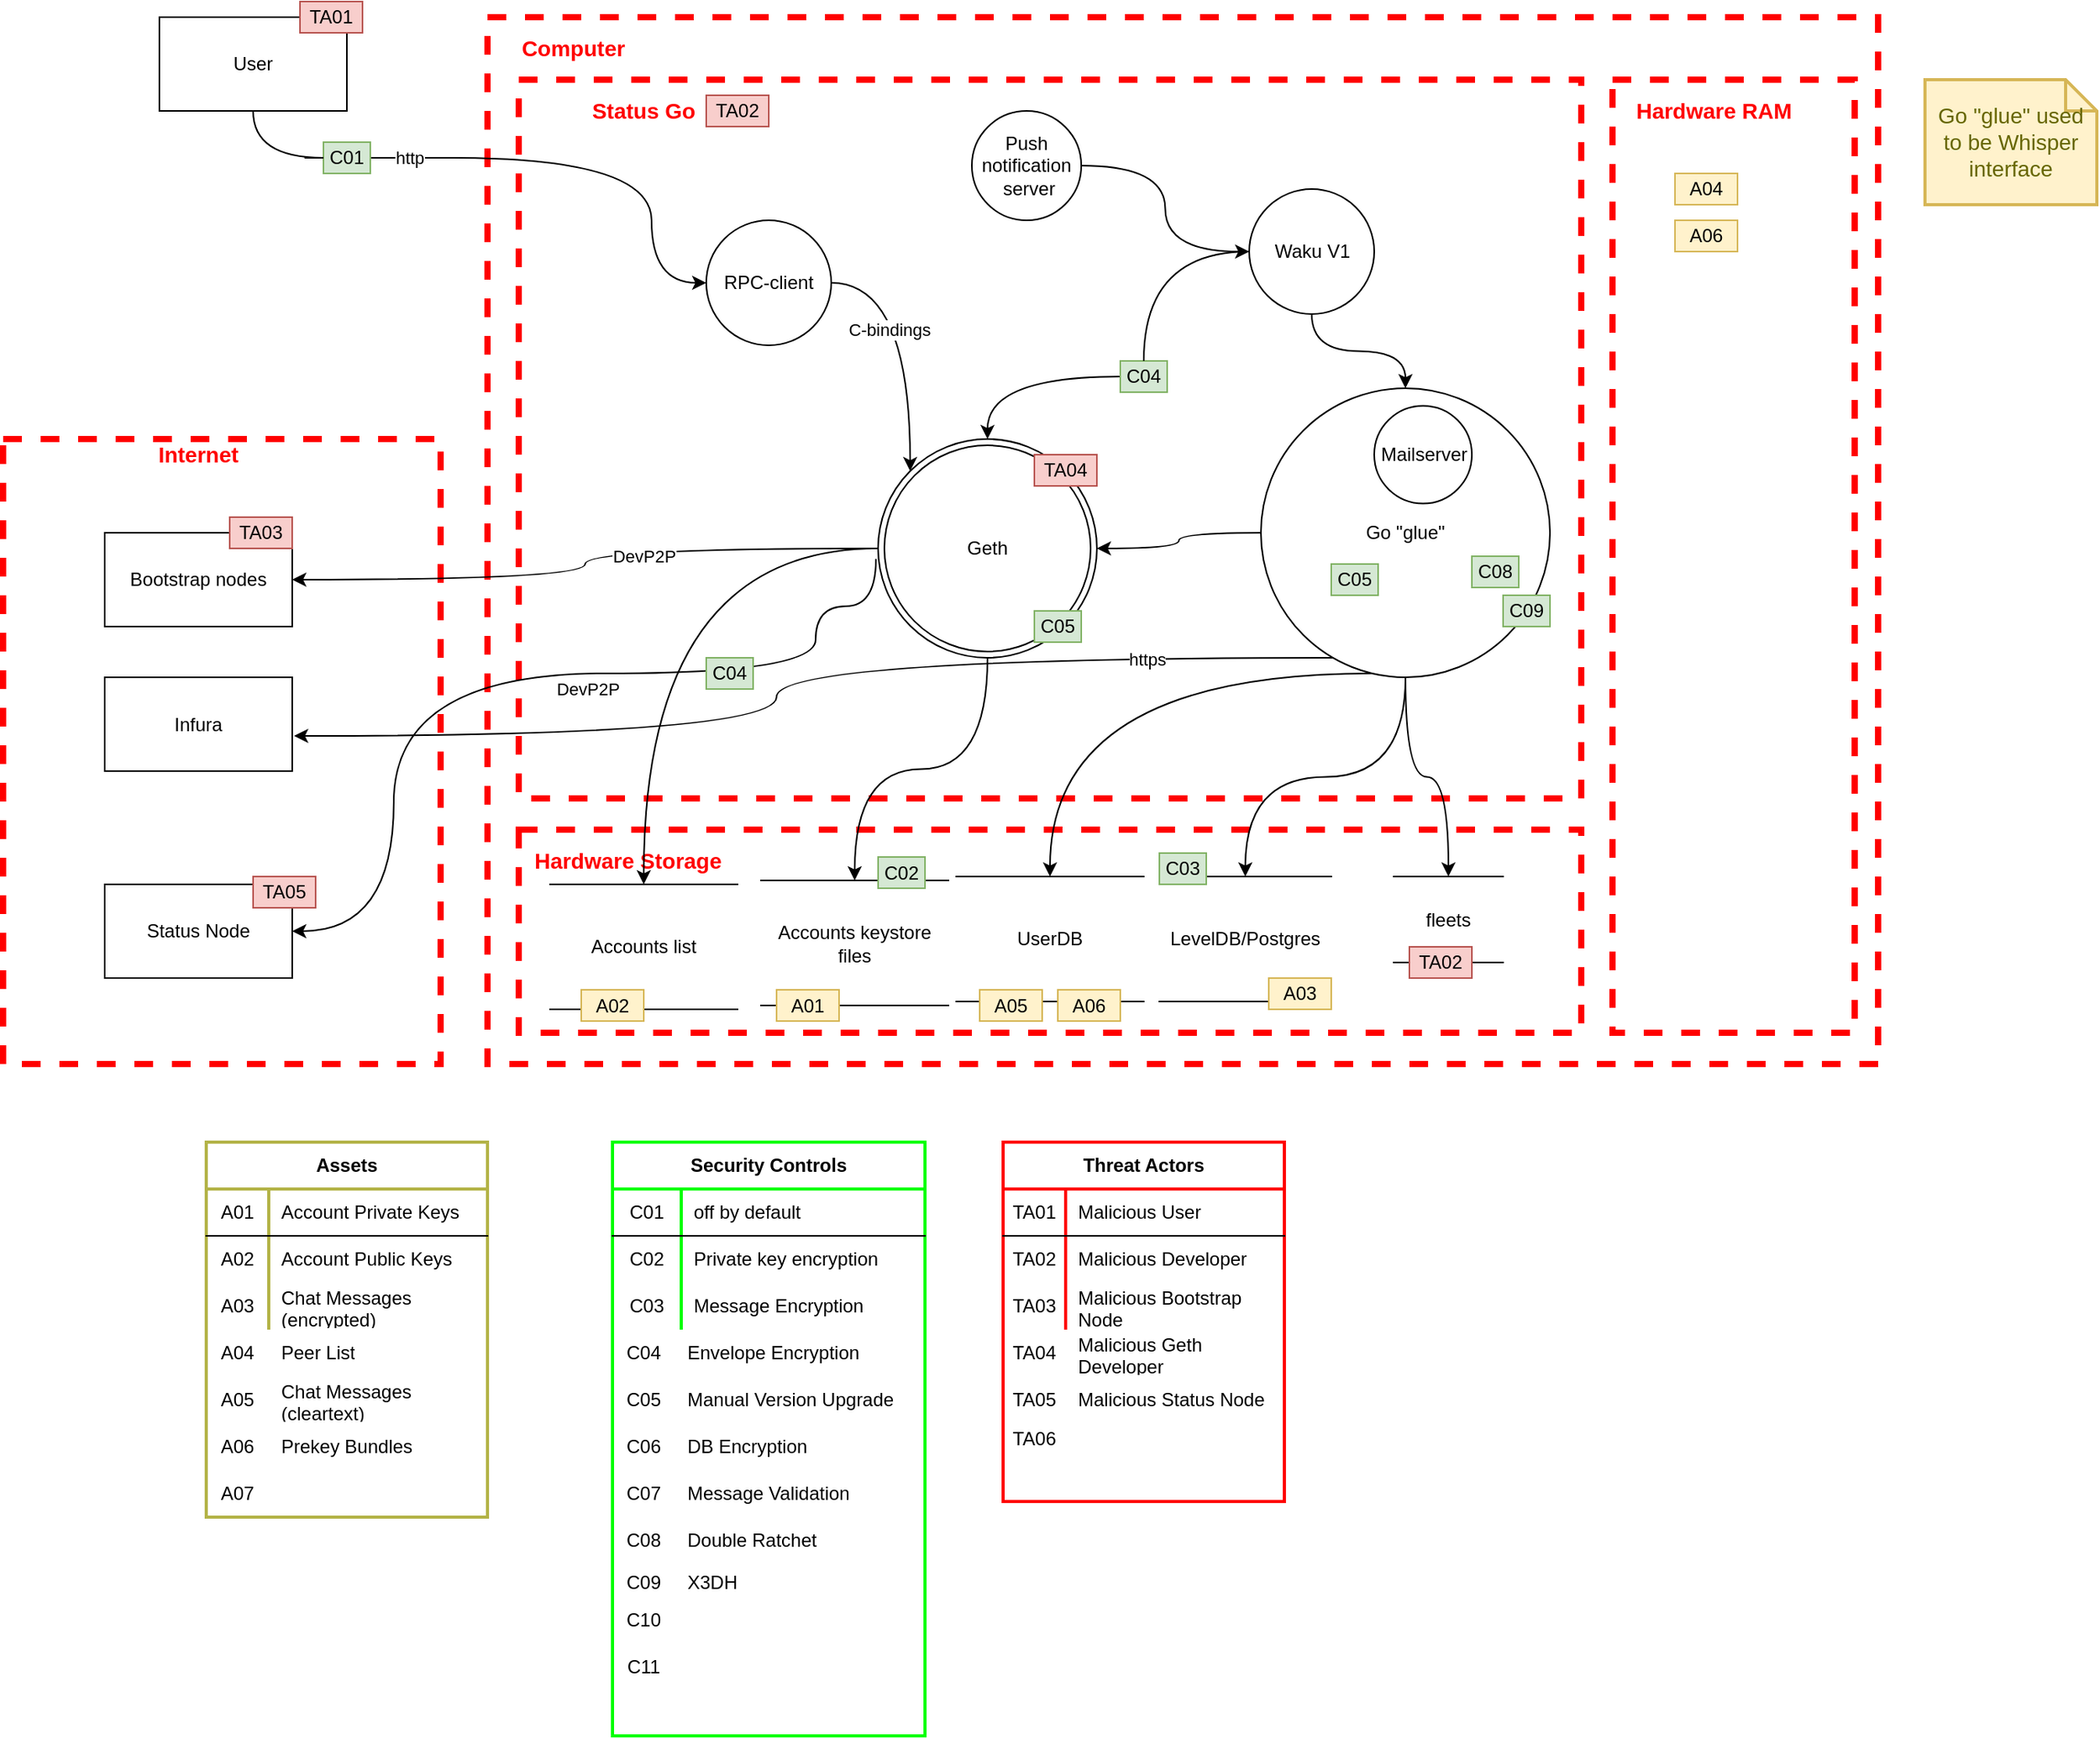 <mxfile pages="2">
    <diagram id="teA6MTk_ezY2rGk-OYig" name="L0 - Finished">
        <mxGraphModel dx="1719" dy="1150" grid="1" gridSize="10" guides="1" tooltips="1" connect="1" arrows="1" fold="1" page="1" pageScale="1" pageWidth="1920" pageHeight="1200" math="0" shadow="0">
            <root>
                <mxCell id="0"/>
                <mxCell id="1" parent="0"/>
                <mxCell id="50-7kOudh1y-t4YtgozI-32" value="LevelDB/Postgres" style="shape=partialRectangle;whiteSpace=wrap;html=1;left=0;right=0;fillColor=none;" parent="1" vertex="1">
                    <mxGeometry x="800" y="670" width="110" height="80" as="geometry"/>
                </mxCell>
                <mxCell id="zITHAkRej_cXyVhgYHU4-34" value="" style="rounded=0;whiteSpace=wrap;html=1;dashed=1;strokeColor=#FF0000;strokeWidth=4;fillColor=none;" parent="1" vertex="1">
                    <mxGeometry x="370" y="120" width="890" height="670" as="geometry"/>
                </mxCell>
                <mxCell id="50-7kOudh1y-t4YtgozI-1" value="" style="rounded=0;whiteSpace=wrap;html=1;dashed=1;strokeColor=#FF0000;strokeWidth=4;fillColor=none;" parent="1" vertex="1">
                    <mxGeometry x="390" y="160" width="680" height="460" as="geometry"/>
                </mxCell>
                <mxCell id="zITHAkRej_cXyVhgYHU4-36" value="" style="rounded=0;whiteSpace=wrap;html=1;dashed=1;strokeColor=#FF0000;strokeWidth=4;fillColor=none;" parent="1" vertex="1">
                    <mxGeometry x="390" y="640" width="680" height="130" as="geometry"/>
                </mxCell>
                <mxCell id="zITHAkRej_cXyVhgYHU4-33" value="" style="rounded=0;whiteSpace=wrap;html=1;dashed=1;strokeColor=#FF0000;strokeWidth=4;fillColor=none;" parent="1" vertex="1">
                    <mxGeometry x="60" y="390" width="280" height="400" as="geometry"/>
                </mxCell>
                <mxCell id="zITHAkRej_cXyVhgYHU4-35" value="" style="rounded=0;whiteSpace=wrap;html=1;dashed=1;strokeColor=#FF0000;strokeWidth=4;fillColor=none;" parent="1" vertex="1">
                    <mxGeometry x="390" y="160" width="680" height="460" as="geometry"/>
                </mxCell>
                <mxCell id="50-7kOudh1y-t4YtgozI-25" style="edgeStyle=orthogonalEdgeStyle;curved=1;rounded=0;orthogonalLoop=1;jettySize=auto;html=1;entryX=0;entryY=0.5;entryDx=0;entryDy=0;startArrow=none;" parent="1" source="50-7kOudh1y-t4YtgozI-27" target="50-7kOudh1y-t4YtgozI-22" edge="1">
                    <mxGeometry relative="1" as="geometry">
                        <Array as="points">
                            <mxPoint x="220" y="210"/>
                            <mxPoint x="475" y="210"/>
                            <mxPoint x="475" y="370"/>
                        </Array>
                    </mxGeometry>
                </mxCell>
                <mxCell id="NA-hM-LXi_N4G-HvwDtN-1" value="User" style="rounded=0;whiteSpace=wrap;html=1;" parent="1" vertex="1">
                    <mxGeometry x="160" y="120" width="120" height="60" as="geometry"/>
                </mxCell>
                <mxCell id="NA-hM-LXi_N4G-HvwDtN-6" value="Accounts keystore files" style="shape=partialRectangle;whiteSpace=wrap;html=1;left=0;right=0;fillColor=none;" parent="1" vertex="1">
                    <mxGeometry x="545" y="672.5" width="120" height="80" as="geometry"/>
                </mxCell>
                <mxCell id="NA-hM-LXi_N4G-HvwDtN-8" value="Status Node" style="rounded=0;whiteSpace=wrap;html=1;" parent="1" vertex="1">
                    <mxGeometry x="125" y="675" width="120" height="60" as="geometry"/>
                </mxCell>
                <mxCell id="zITHAkRej_cXyVhgYHU4-22" style="edgeStyle=orthogonalEdgeStyle;curved=1;rounded=0;orthogonalLoop=1;jettySize=auto;html=1;entryX=0.5;entryY=0;entryDx=0;entryDy=0;" parent="1" edge="1">
                    <mxGeometry relative="1" as="geometry">
                        <mxPoint x="660" y="340" as="sourcePoint"/>
                    </mxGeometry>
                </mxCell>
                <mxCell id="zITHAkRej_cXyVhgYHU4-23" style="edgeStyle=orthogonalEdgeStyle;curved=1;rounded=0;orthogonalLoop=1;jettySize=auto;html=1;entryX=0.5;entryY=0;entryDx=0;entryDy=0;" parent="1" edge="1">
                    <mxGeometry relative="1" as="geometry">
                        <mxPoint x="660" y="260" as="targetPoint"/>
                    </mxGeometry>
                </mxCell>
                <mxCell id="zITHAkRej_cXyVhgYHU4-20" style="edgeStyle=orthogonalEdgeStyle;curved=1;rounded=0;orthogonalLoop=1;jettySize=auto;html=1;" parent="1" edge="1">
                    <mxGeometry relative="1" as="geometry">
                        <mxPoint x="770" y="410" as="targetPoint"/>
                    </mxGeometry>
                </mxCell>
                <mxCell id="zITHAkRej_cXyVhgYHU4-38" value="&lt;b&gt;&lt;font color=&quot;#ff0000&quot; style=&quot;font-size: 14px&quot;&gt;Hardware Storage&lt;/font&gt;&lt;/b&gt;" style="text;html=1;strokeColor=none;fillColor=none;align=center;verticalAlign=middle;whiteSpace=wrap;rounded=0;dashed=1;" parent="1" vertex="1">
                    <mxGeometry x="350" y="650" width="220" height="20" as="geometry"/>
                </mxCell>
                <mxCell id="zITHAkRej_cXyVhgYHU4-39" value="&lt;b&gt;&lt;font color=&quot;#ff0000&quot; style=&quot;font-size: 14px&quot;&gt;Status Go&lt;/font&gt;&lt;/b&gt;" style="text;html=1;strokeColor=none;fillColor=none;align=center;verticalAlign=middle;whiteSpace=wrap;rounded=0;dashed=1;" parent="1" vertex="1">
                    <mxGeometry x="395" y="170" width="150" height="20" as="geometry"/>
                </mxCell>
                <mxCell id="zITHAkRej_cXyVhgYHU4-40" value="&lt;font color=&quot;#ff0000&quot;&gt;&lt;span style=&quot;font-size: 14px&quot;&gt;&lt;b&gt;Computer&lt;br&gt;&lt;/b&gt;&lt;/span&gt;&lt;/font&gt;" style="text;html=1;strokeColor=none;fillColor=none;align=center;verticalAlign=middle;whiteSpace=wrap;rounded=0;dashed=1;" parent="1" vertex="1">
                    <mxGeometry x="350" y="130" width="150" height="20" as="geometry"/>
                </mxCell>
                <mxCell id="zITHAkRej_cXyVhgYHU4-41" value="Assets" style="shape=table;html=1;whiteSpace=wrap;startSize=30;container=1;collapsible=0;childLayout=tableLayout;fixedRows=1;rowLines=0;fontStyle=1;align=center;strokeWidth=2;fillColor=none;strokeColor=#B3B347;" parent="1" vertex="1">
                    <mxGeometry x="190" y="840" width="180" height="240" as="geometry"/>
                </mxCell>
                <mxCell id="zITHAkRej_cXyVhgYHU4-42" value="" style="shape=partialRectangle;html=1;whiteSpace=wrap;collapsible=0;dropTarget=0;pointerEvents=0;fillColor=none;top=0;left=0;bottom=1;right=0;points=[[0,0.5],[1,0.5]];portConstraint=eastwest;" parent="zITHAkRej_cXyVhgYHU4-41" vertex="1">
                    <mxGeometry y="30" width="180" height="30" as="geometry"/>
                </mxCell>
                <mxCell id="zITHAkRej_cXyVhgYHU4-43" value="A01" style="shape=partialRectangle;html=1;whiteSpace=wrap;connectable=0;fillColor=none;top=0;left=0;bottom=0;right=0;overflow=hidden;" parent="zITHAkRej_cXyVhgYHU4-42" vertex="1">
                    <mxGeometry width="40" height="30" as="geometry"/>
                </mxCell>
                <mxCell id="zITHAkRej_cXyVhgYHU4-44" value="Account Private Keys" style="shape=partialRectangle;html=1;whiteSpace=wrap;connectable=0;fillColor=none;top=0;left=0;bottom=0;right=0;align=left;spacingLeft=6;overflow=hidden;" parent="zITHAkRej_cXyVhgYHU4-42" vertex="1">
                    <mxGeometry x="40" width="140" height="30" as="geometry"/>
                </mxCell>
                <mxCell id="zITHAkRej_cXyVhgYHU4-45" value="" style="shape=partialRectangle;html=1;whiteSpace=wrap;collapsible=0;dropTarget=0;pointerEvents=0;fillColor=none;top=0;left=0;bottom=0;right=0;points=[[0,0.5],[1,0.5]];portConstraint=eastwest;" parent="zITHAkRej_cXyVhgYHU4-41" vertex="1">
                    <mxGeometry y="60" width="180" height="30" as="geometry"/>
                </mxCell>
                <mxCell id="zITHAkRej_cXyVhgYHU4-46" value="A02" style="shape=partialRectangle;html=1;whiteSpace=wrap;connectable=0;fillColor=none;top=0;left=0;bottom=0;right=0;overflow=hidden;" parent="zITHAkRej_cXyVhgYHU4-45" vertex="1">
                    <mxGeometry width="40" height="30" as="geometry"/>
                </mxCell>
                <mxCell id="zITHAkRej_cXyVhgYHU4-47" value="Account Public Keys" style="shape=partialRectangle;html=1;whiteSpace=wrap;connectable=0;fillColor=none;top=0;left=0;bottom=0;right=0;align=left;spacingLeft=6;overflow=hidden;" parent="zITHAkRej_cXyVhgYHU4-45" vertex="1">
                    <mxGeometry x="40" width="140" height="30" as="geometry"/>
                </mxCell>
                <mxCell id="zITHAkRej_cXyVhgYHU4-48" value="" style="shape=partialRectangle;html=1;whiteSpace=wrap;collapsible=0;dropTarget=0;pointerEvents=0;fillColor=none;top=0;left=0;bottom=0;right=0;points=[[0,0.5],[1,0.5]];portConstraint=eastwest;" parent="zITHAkRej_cXyVhgYHU4-41" vertex="1">
                    <mxGeometry y="90" width="180" height="30" as="geometry"/>
                </mxCell>
                <mxCell id="zITHAkRej_cXyVhgYHU4-49" value="" style="shape=partialRectangle;html=1;whiteSpace=wrap;connectable=0;fillColor=none;top=0;left=0;bottom=0;right=0;overflow=hidden;" parent="zITHAkRej_cXyVhgYHU4-48" vertex="1">
                    <mxGeometry width="40" height="30" as="geometry"/>
                </mxCell>
                <mxCell id="zITHAkRej_cXyVhgYHU4-50" value="Chat Messages (encrypted)" style="shape=partialRectangle;html=1;whiteSpace=wrap;connectable=0;fillColor=none;top=0;left=0;bottom=0;right=0;align=left;spacingLeft=6;overflow=hidden;" parent="zITHAkRej_cXyVhgYHU4-48" vertex="1">
                    <mxGeometry x="40" width="140" height="30" as="geometry"/>
                </mxCell>
                <mxCell id="zITHAkRej_cXyVhgYHU4-52" value="Threat Actors" style="shape=table;html=1;whiteSpace=wrap;startSize=30;container=1;collapsible=0;childLayout=tableLayout;fixedRows=1;rowLines=0;fontStyle=1;align=center;strokeWidth=2;fillColor=none;strokeColor=#FF0000;" parent="1" vertex="1">
                    <mxGeometry x="700" y="840" width="180" height="230" as="geometry"/>
                </mxCell>
                <mxCell id="zITHAkRej_cXyVhgYHU4-53" value="" style="shape=partialRectangle;html=1;whiteSpace=wrap;collapsible=0;dropTarget=0;pointerEvents=0;fillColor=none;top=0;left=0;bottom=1;right=0;points=[[0,0.5],[1,0.5]];portConstraint=eastwest;" parent="zITHAkRej_cXyVhgYHU4-52" vertex="1">
                    <mxGeometry y="30" width="180" height="30" as="geometry"/>
                </mxCell>
                <mxCell id="zITHAkRej_cXyVhgYHU4-54" value="TA01" style="shape=partialRectangle;html=1;whiteSpace=wrap;connectable=0;fillColor=none;top=0;left=0;bottom=0;right=0;overflow=hidden;" parent="zITHAkRej_cXyVhgYHU4-53" vertex="1">
                    <mxGeometry width="40" height="30" as="geometry"/>
                </mxCell>
                <mxCell id="zITHAkRej_cXyVhgYHU4-55" value="Malicious User" style="shape=partialRectangle;html=1;whiteSpace=wrap;connectable=0;fillColor=none;top=0;left=0;bottom=0;right=0;align=left;spacingLeft=6;overflow=hidden;" parent="zITHAkRej_cXyVhgYHU4-53" vertex="1">
                    <mxGeometry x="40" width="140" height="30" as="geometry"/>
                </mxCell>
                <mxCell id="zITHAkRej_cXyVhgYHU4-56" value="" style="shape=partialRectangle;html=1;whiteSpace=wrap;collapsible=0;dropTarget=0;pointerEvents=0;fillColor=none;top=0;left=0;bottom=0;right=0;points=[[0,0.5],[1,0.5]];portConstraint=eastwest;" parent="zITHAkRej_cXyVhgYHU4-52" vertex="1">
                    <mxGeometry y="60" width="180" height="30" as="geometry"/>
                </mxCell>
                <mxCell id="zITHAkRej_cXyVhgYHU4-57" value="TA02" style="shape=partialRectangle;html=1;whiteSpace=wrap;connectable=0;fillColor=none;top=0;left=0;bottom=0;right=0;overflow=hidden;" parent="zITHAkRej_cXyVhgYHU4-56" vertex="1">
                    <mxGeometry width="40" height="30" as="geometry"/>
                </mxCell>
                <mxCell id="zITHAkRej_cXyVhgYHU4-58" value="Malicious Developer" style="shape=partialRectangle;html=1;whiteSpace=wrap;connectable=0;fillColor=none;top=0;left=0;bottom=0;right=0;align=left;spacingLeft=6;overflow=hidden;" parent="zITHAkRej_cXyVhgYHU4-56" vertex="1">
                    <mxGeometry x="40" width="140" height="30" as="geometry"/>
                </mxCell>
                <mxCell id="zITHAkRej_cXyVhgYHU4-59" value="" style="shape=partialRectangle;html=1;whiteSpace=wrap;collapsible=0;dropTarget=0;pointerEvents=0;fillColor=none;top=0;left=0;bottom=0;right=0;points=[[0,0.5],[1,0.5]];portConstraint=eastwest;" parent="zITHAkRej_cXyVhgYHU4-52" vertex="1">
                    <mxGeometry y="90" width="180" height="30" as="geometry"/>
                </mxCell>
                <mxCell id="zITHAkRej_cXyVhgYHU4-60" value="TA03" style="shape=partialRectangle;html=1;whiteSpace=wrap;connectable=0;fillColor=none;top=0;left=0;bottom=0;right=0;overflow=hidden;" parent="zITHAkRej_cXyVhgYHU4-59" vertex="1">
                    <mxGeometry width="40" height="30" as="geometry"/>
                </mxCell>
                <mxCell id="zITHAkRej_cXyVhgYHU4-61" value="Malicious Bootstrap Node" style="shape=partialRectangle;html=1;whiteSpace=wrap;connectable=0;fillColor=none;top=0;left=0;bottom=0;right=0;align=left;spacingLeft=6;overflow=hidden;" parent="zITHAkRej_cXyVhgYHU4-59" vertex="1">
                    <mxGeometry x="40" width="140" height="30" as="geometry"/>
                </mxCell>
                <mxCell id="zITHAkRej_cXyVhgYHU4-62" value="Security Controls" style="shape=table;html=1;whiteSpace=wrap;startSize=30;container=1;collapsible=0;childLayout=tableLayout;fixedRows=1;rowLines=0;fontStyle=1;align=center;strokeWidth=2;fillColor=none;strokeColor=#00FF00;" parent="1" vertex="1">
                    <mxGeometry x="450" y="840" width="200" height="380" as="geometry"/>
                </mxCell>
                <mxCell id="zITHAkRej_cXyVhgYHU4-63" value="" style="shape=partialRectangle;html=1;whiteSpace=wrap;collapsible=0;dropTarget=0;pointerEvents=0;fillColor=none;top=0;left=0;bottom=1;right=0;points=[[0,0.5],[1,0.5]];portConstraint=eastwest;" parent="zITHAkRej_cXyVhgYHU4-62" vertex="1">
                    <mxGeometry y="30" width="200" height="30" as="geometry"/>
                </mxCell>
                <mxCell id="zITHAkRej_cXyVhgYHU4-64" value="C01" style="shape=partialRectangle;html=1;whiteSpace=wrap;connectable=0;fillColor=none;top=0;left=0;bottom=0;right=0;overflow=hidden;" parent="zITHAkRej_cXyVhgYHU4-63" vertex="1">
                    <mxGeometry width="44" height="30" as="geometry"/>
                </mxCell>
                <mxCell id="zITHAkRej_cXyVhgYHU4-65" value="off by default" style="shape=partialRectangle;html=1;whiteSpace=wrap;connectable=0;fillColor=none;top=0;left=0;bottom=0;right=0;align=left;spacingLeft=6;overflow=hidden;" parent="zITHAkRej_cXyVhgYHU4-63" vertex="1">
                    <mxGeometry x="44" width="156" height="30" as="geometry"/>
                </mxCell>
                <mxCell id="zITHAkRej_cXyVhgYHU4-66" value="" style="shape=partialRectangle;html=1;whiteSpace=wrap;collapsible=0;dropTarget=0;pointerEvents=0;fillColor=none;top=0;left=0;bottom=0;right=0;points=[[0,0.5],[1,0.5]];portConstraint=eastwest;" parent="zITHAkRej_cXyVhgYHU4-62" vertex="1">
                    <mxGeometry y="60" width="200" height="30" as="geometry"/>
                </mxCell>
                <mxCell id="zITHAkRej_cXyVhgYHU4-67" value="C02" style="shape=partialRectangle;html=1;whiteSpace=wrap;connectable=0;fillColor=none;top=0;left=0;bottom=0;right=0;overflow=hidden;" parent="zITHAkRej_cXyVhgYHU4-66" vertex="1">
                    <mxGeometry width="44" height="30" as="geometry"/>
                </mxCell>
                <mxCell id="zITHAkRej_cXyVhgYHU4-68" value="Private key encryption" style="shape=partialRectangle;html=1;whiteSpace=wrap;connectable=0;fillColor=none;top=0;left=0;bottom=0;right=0;align=left;spacingLeft=6;overflow=hidden;" parent="zITHAkRej_cXyVhgYHU4-66" vertex="1">
                    <mxGeometry x="44" width="156" height="30" as="geometry"/>
                </mxCell>
                <mxCell id="zITHAkRej_cXyVhgYHU4-69" value="" style="shape=partialRectangle;html=1;whiteSpace=wrap;collapsible=0;dropTarget=0;pointerEvents=0;fillColor=none;top=0;left=0;bottom=0;right=0;points=[[0,0.5],[1,0.5]];portConstraint=eastwest;" parent="zITHAkRej_cXyVhgYHU4-62" vertex="1">
                    <mxGeometry y="90" width="200" height="30" as="geometry"/>
                </mxCell>
                <mxCell id="zITHAkRej_cXyVhgYHU4-70" value="C03" style="shape=partialRectangle;html=1;whiteSpace=wrap;connectable=0;fillColor=none;top=0;left=0;bottom=0;right=0;overflow=hidden;" parent="zITHAkRej_cXyVhgYHU4-69" vertex="1">
                    <mxGeometry width="44" height="30" as="geometry"/>
                </mxCell>
                <mxCell id="zITHAkRej_cXyVhgYHU4-71" value="Message Encryption" style="shape=partialRectangle;html=1;whiteSpace=wrap;connectable=0;fillColor=none;top=0;left=0;bottom=0;right=0;align=left;spacingLeft=6;overflow=hidden;" parent="zITHAkRej_cXyVhgYHU4-69" vertex="1">
                    <mxGeometry x="44" width="156" height="30" as="geometry"/>
                </mxCell>
                <mxCell id="zITHAkRej_cXyVhgYHU4-73" value="TA01" style="text;html=1;strokeColor=#b85450;fillColor=#f8cecc;align=center;verticalAlign=middle;whiteSpace=wrap;overflow=hidden;" parent="1" vertex="1">
                    <mxGeometry x="250" y="110" width="40" height="20" as="geometry"/>
                </mxCell>
                <mxCell id="zITHAkRej_cXyVhgYHU4-74" value="&lt;b&gt;&lt;font color=&quot;#ff0000&quot; style=&quot;font-size: 14px&quot;&gt;Internet&lt;/font&gt;&lt;/b&gt;" style="text;html=1;strokeColor=none;fillColor=none;align=center;verticalAlign=middle;whiteSpace=wrap;rounded=0;dashed=1;" parent="1" vertex="1">
                    <mxGeometry x="110" y="390" width="150" height="20" as="geometry"/>
                </mxCell>
                <mxCell id="zITHAkRej_cXyVhgYHU4-87" style="edgeStyle=orthogonalEdgeStyle;curved=1;rounded=0;orthogonalLoop=1;jettySize=auto;html=1;entryX=0.5;entryY=0;entryDx=0;entryDy=0;startArrow=classic;startFill=1;exitX=0.5;exitY=1;exitDx=0;exitDy=0;" parent="1" edge="1">
                    <mxGeometry relative="1" as="geometry">
                        <mxPoint x="775" y="290" as="sourcePoint"/>
                    </mxGeometry>
                </mxCell>
                <mxCell id="zITHAkRej_cXyVhgYHU4-92" style="edgeStyle=orthogonalEdgeStyle;curved=1;rounded=0;orthogonalLoop=1;jettySize=auto;html=1;entryX=0.5;entryY=0;entryDx=0;entryDy=0;startArrow=classic;startFill=1;exitX=0.5;exitY=1;exitDx=0;exitDy=0;" parent="1" edge="1">
                    <mxGeometry relative="1" as="geometry">
                        <mxPoint x="775" y="290" as="sourcePoint"/>
                    </mxGeometry>
                </mxCell>
                <mxCell id="zITHAkRej_cXyVhgYHU4-94" style="edgeStyle=orthogonalEdgeStyle;curved=1;rounded=0;orthogonalLoop=1;jettySize=auto;html=1;entryX=0.5;entryY=0;entryDx=0;entryDy=0;startArrow=classic;startFill=1;" parent="1" edge="1">
                    <mxGeometry relative="1" as="geometry">
                        <mxPoint x="790" y="430" as="sourcePoint"/>
                    </mxGeometry>
                </mxCell>
                <mxCell id="zITHAkRej_cXyVhgYHU4-88" style="edgeStyle=orthogonalEdgeStyle;curved=1;rounded=0;orthogonalLoop=1;jettySize=auto;html=1;entryX=0.5;entryY=0;entryDx=0;entryDy=0;startArrow=classic;startFill=1;" parent="1" edge="1">
                    <mxGeometry relative="1" as="geometry">
                        <Array as="points">
                            <mxPoint x="940" y="320"/>
                            <mxPoint x="720" y="320"/>
                            <mxPoint x="720" y="390"/>
                        </Array>
                        <mxPoint x="750" y="390" as="targetPoint"/>
                    </mxGeometry>
                </mxCell>
                <mxCell id="zITHAkRej_cXyVhgYHU4-93" style="edgeStyle=orthogonalEdgeStyle;curved=1;rounded=0;orthogonalLoop=1;jettySize=auto;html=1;entryX=0.5;entryY=0;entryDx=0;entryDy=0;startArrow=classic;startFill=1;" parent="1" edge="1">
                    <mxGeometry relative="1" as="geometry">
                        <mxPoint x="925" y="440" as="targetPoint"/>
                    </mxGeometry>
                </mxCell>
                <mxCell id="XkPgSmx4dNrEfgYh27uH-3" value="TA04" style="shape=partialRectangle;html=1;whiteSpace=wrap;connectable=0;fillColor=none;top=0;left=0;bottom=0;right=0;overflow=hidden;" parent="1" vertex="1">
                    <mxGeometry x="700" y="960" width="40" height="30" as="geometry"/>
                </mxCell>
                <mxCell id="XkPgSmx4dNrEfgYh27uH-9" value="C04" style="shape=partialRectangle;html=1;whiteSpace=wrap;connectable=0;fillColor=none;top=0;left=0;bottom=0;right=0;overflow=hidden;" parent="1" vertex="1">
                    <mxGeometry x="450" y="960" width="40" height="30" as="geometry"/>
                </mxCell>
                <mxCell id="XkPgSmx4dNrEfgYh27uH-13" value="C05" style="shape=partialRectangle;html=1;whiteSpace=wrap;connectable=0;fillColor=none;top=0;left=0;bottom=0;right=0;overflow=hidden;" parent="1" vertex="1">
                    <mxGeometry x="450" y="990" width="40" height="30" as="geometry"/>
                </mxCell>
                <mxCell id="XkPgSmx4dNrEfgYh27uH-24" value="Accounts list" style="shape=partialRectangle;whiteSpace=wrap;html=1;left=0;right=0;fillColor=none;" parent="1" vertex="1">
                    <mxGeometry x="410" y="675" width="120" height="80" as="geometry"/>
                </mxCell>
                <mxCell id="XkPgSmx4dNrEfgYh27uH-25" value="A03" style="shape=partialRectangle;html=1;whiteSpace=wrap;connectable=0;fillColor=none;top=0;left=0;bottom=0;right=0;overflow=hidden;" parent="1" vertex="1">
                    <mxGeometry x="190" y="930" width="40" height="30" as="geometry"/>
                </mxCell>
                <mxCell id="XkPgSmx4dNrEfgYh27uH-27" value="C06" style="shape=partialRectangle;html=1;whiteSpace=wrap;connectable=0;fillColor=none;top=0;left=0;bottom=0;right=0;overflow=hidden;" parent="1" vertex="1">
                    <mxGeometry x="450" y="1020" width="40" height="30" as="geometry"/>
                </mxCell>
                <mxCell id="XkPgSmx4dNrEfgYh27uH-32" value="C07" style="shape=partialRectangle;html=1;whiteSpace=wrap;connectable=0;fillColor=none;top=0;left=0;bottom=0;right=0;overflow=hidden;" parent="1" vertex="1">
                    <mxGeometry x="450" y="1050" width="40" height="30" as="geometry"/>
                </mxCell>
                <mxCell id="XkPgSmx4dNrEfgYh27uH-37" value="A04" style="shape=partialRectangle;html=1;whiteSpace=wrap;connectable=0;fillColor=none;top=0;left=0;bottom=0;right=0;overflow=hidden;" parent="1" vertex="1">
                    <mxGeometry x="190" y="960" width="40" height="30" as="geometry"/>
                </mxCell>
                <mxCell id="XkPgSmx4dNrEfgYh27uH-42" value="A05" style="shape=partialRectangle;html=1;whiteSpace=wrap;connectable=0;fillColor=none;top=0;left=0;bottom=0;right=0;overflow=hidden;" parent="1" vertex="1">
                    <mxGeometry x="190" y="990" width="40" height="30" as="geometry"/>
                </mxCell>
                <mxCell id="XkPgSmx4dNrEfgYh27uH-47" style="edgeStyle=orthogonalEdgeStyle;curved=1;rounded=0;orthogonalLoop=1;jettySize=auto;html=1;entryX=0.5;entryY=0;entryDx=0;entryDy=0;startArrow=classic;startFill=1;" parent="1" edge="1">
                    <mxGeometry relative="1" as="geometry">
                        <Array as="points">
                            <mxPoint x="565" y="320"/>
                            <mxPoint x="925" y="320"/>
                        </Array>
                        <mxPoint x="565" y="290" as="sourcePoint"/>
                    </mxGeometry>
                </mxCell>
                <mxCell id="XkPgSmx4dNrEfgYh27uH-50" value="C08" style="shape=partialRectangle;html=1;whiteSpace=wrap;connectable=0;fillColor=none;top=0;left=0;bottom=0;right=0;overflow=hidden;" parent="1" vertex="1">
                    <mxGeometry x="450" y="1080" width="40" height="30" as="geometry"/>
                </mxCell>
                <mxCell id="XkPgSmx4dNrEfgYh27uH-53" value="TA05" style="shape=partialRectangle;html=1;whiteSpace=wrap;connectable=0;fillColor=none;top=0;left=0;bottom=0;right=0;overflow=hidden;" parent="1" vertex="1">
                    <mxGeometry x="700" y="990" width="40" height="30" as="geometry"/>
                </mxCell>
                <mxCell id="XkPgSmx4dNrEfgYh27uH-54" value="Malicious Status Node" style="shape=partialRectangle;html=1;whiteSpace=wrap;connectable=0;fillColor=none;top=0;left=0;bottom=0;right=0;align=left;spacingLeft=6;overflow=hidden;" parent="1" vertex="1">
                    <mxGeometry x="740" y="990" width="140" height="30" as="geometry"/>
                </mxCell>
                <mxCell id="XkPgSmx4dNrEfgYh27uH-55" value="TA05" style="text;html=1;strokeColor=#b85450;fillColor=#f8cecc;align=center;verticalAlign=middle;whiteSpace=wrap;overflow=hidden;" parent="1" vertex="1">
                    <mxGeometry x="220" y="670" width="40" height="20" as="geometry"/>
                </mxCell>
                <mxCell id="Xw0wpSGhaouCJtJwskdx-2" style="edgeStyle=orthogonalEdgeStyle;rounded=0;orthogonalLoop=1;jettySize=auto;html=1;entryX=0.02;entryY=0.685;entryDx=0;entryDy=0;entryPerimeter=0;curved=1;" parent="1" edge="1">
                    <mxGeometry relative="1" as="geometry">
                        <mxPoint x="862.6" y="529.05" as="targetPoint"/>
                    </mxGeometry>
                </mxCell>
                <mxCell id="Xw0wpSGhaouCJtJwskdx-3" value="A06" style="shape=partialRectangle;html=1;whiteSpace=wrap;connectable=0;fillColor=none;top=0;left=0;bottom=0;right=0;overflow=hidden;" parent="1" vertex="1">
                    <mxGeometry x="190" y="1020" width="40" height="30" as="geometry"/>
                </mxCell>
                <mxCell id="Xw0wpSGhaouCJtJwskdx-8" value="A07" style="shape=partialRectangle;html=1;whiteSpace=wrap;connectable=0;fillColor=none;top=0;left=0;bottom=0;right=0;overflow=hidden;" parent="1" vertex="1">
                    <mxGeometry x="190" y="1050" width="40" height="30" as="geometry"/>
                </mxCell>
                <mxCell id="Xw0wpSGhaouCJtJwskdx-14" value="C09" style="shape=partialRectangle;html=1;whiteSpace=wrap;connectable=0;fillColor=none;top=0;left=0;bottom=0;right=0;overflow=hidden;" parent="1" vertex="1">
                    <mxGeometry x="450" y="1107" width="40" height="30" as="geometry"/>
                </mxCell>
                <mxCell id="Xw0wpSGhaouCJtJwskdx-16" value="C10" style="shape=partialRectangle;html=1;whiteSpace=wrap;connectable=0;fillColor=none;top=0;left=0;bottom=0;right=0;overflow=hidden;" parent="1" vertex="1">
                    <mxGeometry x="450" y="1131" width="40" height="30" as="geometry"/>
                </mxCell>
                <mxCell id="Xw0wpSGhaouCJtJwskdx-24" value="C11" style="shape=partialRectangle;html=1;whiteSpace=wrap;connectable=0;fillColor=none;top=0;left=0;bottom=0;right=0;overflow=hidden;" parent="1" vertex="1">
                    <mxGeometry x="450" y="1161" width="40" height="30" as="geometry"/>
                </mxCell>
                <mxCell id="Xw0wpSGhaouCJtJwskdx-29" value="TA06" style="shape=partialRectangle;html=1;whiteSpace=wrap;connectable=0;fillColor=none;top=0;left=0;bottom=0;right=0;overflow=hidden;" parent="1" vertex="1">
                    <mxGeometry x="700" y="1015" width="40" height="30" as="geometry"/>
                </mxCell>
                <mxCell id="50-7kOudh1y-t4YtgozI-2" value="C02" style="text;html=1;strokeColor=#82b366;fillColor=#d5e8d4;align=center;verticalAlign=middle;whiteSpace=wrap;overflow=hidden;" parent="1" vertex="1">
                    <mxGeometry x="620" y="657.5" width="30" height="20" as="geometry"/>
                </mxCell>
                <mxCell id="50-7kOudh1y-t4YtgozI-14" style="edgeStyle=orthogonalEdgeStyle;curved=1;rounded=0;orthogonalLoop=1;jettySize=auto;html=1;entryX=0;entryY=0.5;entryDx=0;entryDy=0;" parent="1" source="50-7kOudh1y-t4YtgozI-3" target="50-7kOudh1y-t4YtgozI-5" edge="1">
                    <mxGeometry relative="1" as="geometry"/>
                </mxCell>
                <mxCell id="50-7kOudh1y-t4YtgozI-3" value="Push notification&lt;br&gt;&amp;nbsp;server" style="ellipse;whiteSpace=wrap;html=1;aspect=fixed;" parent="1" vertex="1">
                    <mxGeometry x="680" y="180" width="70" height="70" as="geometry"/>
                </mxCell>
                <mxCell id="50-7kOudh1y-t4YtgozI-10" style="edgeStyle=orthogonalEdgeStyle;curved=1;rounded=0;orthogonalLoop=1;jettySize=auto;html=1;startArrow=none;" parent="1" source="50-7kOudh1y-t4YtgozI-46" target="50-7kOudh1y-t4YtgozI-7" edge="1">
                    <mxGeometry relative="1" as="geometry"/>
                </mxCell>
                <mxCell id="50-7kOudh1y-t4YtgozI-75" style="edgeStyle=orthogonalEdgeStyle;curved=1;rounded=0;orthogonalLoop=1;jettySize=auto;html=1;" parent="1" source="50-7kOudh1y-t4YtgozI-5" target="50-7kOudh1y-t4YtgozI-36" edge="1">
                    <mxGeometry relative="1" as="geometry"/>
                </mxCell>
                <mxCell id="50-7kOudh1y-t4YtgozI-5" value="Waku V1" style="ellipse;whiteSpace=wrap;html=1;aspect=fixed;" parent="1" vertex="1">
                    <mxGeometry x="857.5" y="230" width="80" height="80" as="geometry"/>
                </mxCell>
                <mxCell id="50-7kOudh1y-t4YtgozI-8" style="edgeStyle=orthogonalEdgeStyle;curved=1;rounded=0;orthogonalLoop=1;jettySize=auto;html=1;entryX=1;entryY=0.5;entryDx=0;entryDy=0;exitX=-0.01;exitY=0.548;exitDx=0;exitDy=0;exitPerimeter=0;" parent="1" source="50-7kOudh1y-t4YtgozI-7" target="NA-hM-LXi_N4G-HvwDtN-8" edge="1">
                    <mxGeometry relative="1" as="geometry">
                        <Array as="points">
                            <mxPoint x="619" y="497"/>
                            <mxPoint x="580" y="497"/>
                            <mxPoint x="580" y="540"/>
                            <mxPoint x="310" y="540"/>
                            <mxPoint x="310" y="705"/>
                        </Array>
                    </mxGeometry>
                </mxCell>
                <mxCell id="50-7kOudh1y-t4YtgozI-9" value="DevP2P" style="edgeLabel;html=1;align=center;verticalAlign=middle;resizable=0;points=[];" parent="50-7kOudh1y-t4YtgozI-8" vertex="1" connectable="0">
                    <mxGeometry x="-0.4" y="42" relative="1" as="geometry">
                        <mxPoint x="-75" y="-32" as="offset"/>
                    </mxGeometry>
                </mxCell>
                <mxCell id="50-7kOudh1y-t4YtgozI-11" style="edgeStyle=orthogonalEdgeStyle;curved=1;rounded=0;orthogonalLoop=1;jettySize=auto;html=1;entryX=0.5;entryY=0;entryDx=0;entryDy=0;" parent="1" source="50-7kOudh1y-t4YtgozI-7" target="NA-hM-LXi_N4G-HvwDtN-6" edge="1">
                    <mxGeometry relative="1" as="geometry"/>
                </mxCell>
                <mxCell id="50-7kOudh1y-t4YtgozI-12" style="edgeStyle=orthogonalEdgeStyle;curved=1;rounded=0;orthogonalLoop=1;jettySize=auto;html=1;entryX=0.5;entryY=0;entryDx=0;entryDy=0;" parent="1" source="50-7kOudh1y-t4YtgozI-7" target="XkPgSmx4dNrEfgYh27uH-24" edge="1">
                    <mxGeometry relative="1" as="geometry"/>
                </mxCell>
                <mxCell id="50-7kOudh1y-t4YtgozI-21" style="edgeStyle=orthogonalEdgeStyle;curved=1;rounded=0;orthogonalLoop=1;jettySize=auto;html=1;entryX=1;entryY=0.5;entryDx=0;entryDy=0;" parent="1" source="50-7kOudh1y-t4YtgozI-7" target="50-7kOudh1y-t4YtgozI-18" edge="1">
                    <mxGeometry relative="1" as="geometry"/>
                </mxCell>
                <mxCell id="50-7kOudh1y-t4YtgozI-7" value="Geth" style="ellipse;shape=doubleEllipse;whiteSpace=wrap;html=1;aspect=fixed;" parent="1" vertex="1">
                    <mxGeometry x="620" y="390" width="140" height="140" as="geometry"/>
                </mxCell>
                <mxCell id="50-7kOudh1y-t4YtgozI-35" style="edgeStyle=orthogonalEdgeStyle;curved=1;rounded=0;orthogonalLoop=1;jettySize=auto;html=1;entryX=0.5;entryY=0;entryDx=0;entryDy=0;startArrow=none;" parent="1" source="50-7kOudh1y-t4YtgozI-36" target="50-7kOudh1y-t4YtgozI-32" edge="1">
                    <mxGeometry relative="1" as="geometry"/>
                </mxCell>
                <mxCell id="50-7kOudh1y-t4YtgozI-17" value="fleets" style="shape=partialRectangle;whiteSpace=wrap;html=1;left=0;right=0;fillColor=none;" parent="1" vertex="1">
                    <mxGeometry x="950" y="670" width="70" height="55" as="geometry"/>
                </mxCell>
                <mxCell id="50-7kOudh1y-t4YtgozI-18" value="Bootstrap nodes" style="rounded=0;whiteSpace=wrap;html=1;" parent="1" vertex="1">
                    <mxGeometry x="125" y="450" width="120" height="60" as="geometry"/>
                </mxCell>
                <mxCell id="50-7kOudh1y-t4YtgozI-23" style="edgeStyle=orthogonalEdgeStyle;curved=1;rounded=0;orthogonalLoop=1;jettySize=auto;html=1;entryX=0;entryY=0;entryDx=0;entryDy=0;" parent="1" source="50-7kOudh1y-t4YtgozI-22" target="50-7kOudh1y-t4YtgozI-7" edge="1">
                    <mxGeometry relative="1" as="geometry"/>
                </mxCell>
                <mxCell id="50-7kOudh1y-t4YtgozI-24" value="C-bindings" style="edgeLabel;html=1;align=center;verticalAlign=middle;resizable=0;points=[];" parent="50-7kOudh1y-t4YtgozI-23" vertex="1" connectable="0">
                    <mxGeometry x="-0.319" y="-8" relative="1" as="geometry">
                        <mxPoint x="-6" y="22" as="offset"/>
                    </mxGeometry>
                </mxCell>
                <mxCell id="50-7kOudh1y-t4YtgozI-22" value="RPC-client" style="ellipse;whiteSpace=wrap;html=1;aspect=fixed;" parent="1" vertex="1">
                    <mxGeometry x="510" y="250" width="80" height="80" as="geometry"/>
                </mxCell>
                <mxCell id="50-7kOudh1y-t4YtgozI-27" value="C01" style="text;html=1;strokeColor=#82b366;fillColor=#d5e8d4;align=center;verticalAlign=middle;whiteSpace=wrap;overflow=hidden;" parent="1" vertex="1">
                    <mxGeometry x="265" y="200" width="30" height="20" as="geometry"/>
                </mxCell>
                <mxCell id="50-7kOudh1y-t4YtgozI-28" value="" style="edgeStyle=orthogonalEdgeStyle;curved=1;rounded=0;orthogonalLoop=1;jettySize=auto;html=1;entryX=0;entryY=0.5;entryDx=0;entryDy=0;endArrow=none;" parent="1" source="NA-hM-LXi_N4G-HvwDtN-1" target="50-7kOudh1y-t4YtgozI-27" edge="1">
                    <mxGeometry relative="1" as="geometry">
                        <mxPoint x="220" y="180" as="sourcePoint"/>
                        <mxPoint x="670" y="370" as="targetPoint"/>
                        <Array as="points"/>
                    </mxGeometry>
                </mxCell>
                <mxCell id="50-7kOudh1y-t4YtgozI-29" value="http" style="edgeLabel;html=1;align=center;verticalAlign=middle;resizable=0;points=[];" parent="50-7kOudh1y-t4YtgozI-28" vertex="1" connectable="0">
                    <mxGeometry x="-0.595" y="1" relative="1" as="geometry">
                        <mxPoint x="99" y="15" as="offset"/>
                    </mxGeometry>
                </mxCell>
                <mxCell id="50-7kOudh1y-t4YtgozI-30" value="A01" style="text;html=1;strokeColor=#d6b656;fillColor=#fff2cc;align=center;verticalAlign=middle;whiteSpace=wrap;overflow=hidden;" parent="1" vertex="1">
                    <mxGeometry x="555" y="742.5" width="40" height="20" as="geometry"/>
                </mxCell>
                <mxCell id="50-7kOudh1y-t4YtgozI-31" value="A02" style="text;html=1;strokeColor=#d6b656;fillColor=#fff2cc;align=center;verticalAlign=middle;whiteSpace=wrap;overflow=hidden;" parent="1" vertex="1">
                    <mxGeometry x="430" y="742.5" width="40" height="20" as="geometry"/>
                </mxCell>
                <mxCell id="50-7kOudh1y-t4YtgozI-33" value="A03" style="text;html=1;strokeColor=#d6b656;fillColor=#fff2cc;align=center;verticalAlign=middle;whiteSpace=wrap;overflow=hidden;" parent="1" vertex="1">
                    <mxGeometry x="870" y="735" width="40" height="20" as="geometry"/>
                </mxCell>
                <mxCell id="50-7kOudh1y-t4YtgozI-34" value="C03" style="text;html=1;strokeColor=#82b366;fillColor=#d5e8d4;align=center;verticalAlign=middle;whiteSpace=wrap;overflow=hidden;" parent="1" vertex="1">
                    <mxGeometry x="800" y="655" width="30" height="20" as="geometry"/>
                </mxCell>
                <mxCell id="50-7kOudh1y-t4YtgozI-50" style="edgeStyle=orthogonalEdgeStyle;curved=1;rounded=0;orthogonalLoop=1;jettySize=auto;html=1;" parent="1" source="50-7kOudh1y-t4YtgozI-36" target="50-7kOudh1y-t4YtgozI-17" edge="1">
                    <mxGeometry relative="1" as="geometry"/>
                </mxCell>
                <mxCell id="50-7kOudh1y-t4YtgozI-63" style="edgeStyle=orthogonalEdgeStyle;curved=1;rounded=0;orthogonalLoop=1;jettySize=auto;html=1;entryX=0.5;entryY=0;entryDx=0;entryDy=0;" parent="1" source="50-7kOudh1y-t4YtgozI-36" target="50-7kOudh1y-t4YtgozI-59" edge="1">
                    <mxGeometry relative="1" as="geometry">
                        <Array as="points">
                            <mxPoint x="730" y="540"/>
                        </Array>
                    </mxGeometry>
                </mxCell>
                <mxCell id="50-7kOudh1y-t4YtgozI-64" style="edgeStyle=orthogonalEdgeStyle;curved=1;rounded=0;orthogonalLoop=1;jettySize=auto;html=1;" parent="1" source="50-7kOudh1y-t4YtgozI-36" target="50-7kOudh1y-t4YtgozI-7" edge="1">
                    <mxGeometry relative="1" as="geometry"/>
                </mxCell>
                <mxCell id="50-7kOudh1y-t4YtgozI-77" style="edgeStyle=orthogonalEdgeStyle;curved=1;rounded=0;orthogonalLoop=1;jettySize=auto;html=1;entryX=1.01;entryY=0.625;entryDx=0;entryDy=0;entryPerimeter=0;" parent="1" source="50-7kOudh1y-t4YtgozI-36" target="50-7kOudh1y-t4YtgozI-76" edge="1">
                    <mxGeometry relative="1" as="geometry">
                        <Array as="points">
                            <mxPoint x="555" y="530"/>
                            <mxPoint x="555" y="580"/>
                        </Array>
                    </mxGeometry>
                </mxCell>
                <mxCell id="50-7kOudh1y-t4YtgozI-36" value="Go &quot;glue&quot;" style="ellipse;whiteSpace=wrap;html=1;aspect=fixed;" parent="1" vertex="1">
                    <mxGeometry x="865" y="357.5" width="185" height="185" as="geometry"/>
                </mxCell>
                <mxCell id="50-7kOudh1y-t4YtgozI-38" value="Go &quot;glue&quot; used to be Whisper interface" style="shape=note;strokeWidth=2;fontSize=14;size=20;whiteSpace=wrap;html=1;fillColor=#fff2cc;strokeColor=#d6b656;fontColor=#666600;" parent="1" vertex="1">
                    <mxGeometry x="1290" y="160" width="110.0" height="80" as="geometry"/>
                </mxCell>
                <mxCell id="50-7kOudh1y-t4YtgozI-40" value="" style="rounded=0;whiteSpace=wrap;html=1;dashed=1;strokeColor=#FF0000;strokeWidth=4;fillColor=none;" parent="1" vertex="1">
                    <mxGeometry x="1090" y="160" width="155" height="610" as="geometry"/>
                </mxCell>
                <mxCell id="50-7kOudh1y-t4YtgozI-41" value="&lt;b&gt;&lt;font color=&quot;#ff0000&quot; style=&quot;font-size: 14px&quot;&gt;Hardware RAM&lt;/font&gt;&lt;/b&gt;" style="text;html=1;strokeColor=none;fillColor=none;align=center;verticalAlign=middle;whiteSpace=wrap;rounded=0;dashed=1;" parent="1" vertex="1">
                    <mxGeometry x="1080" y="170" width="150" height="20" as="geometry"/>
                </mxCell>
                <mxCell id="50-7kOudh1y-t4YtgozI-42" value="Peer List" style="shape=partialRectangle;html=1;whiteSpace=wrap;connectable=0;fillColor=none;top=0;left=0;bottom=0;right=0;align=left;spacingLeft=6;overflow=hidden;" parent="1" vertex="1">
                    <mxGeometry x="230" y="960" width="140" height="30" as="geometry"/>
                </mxCell>
                <mxCell id="50-7kOudh1y-t4YtgozI-44" value="A04" style="text;html=1;strokeColor=#d6b656;fillColor=#fff2cc;align=center;verticalAlign=middle;whiteSpace=wrap;overflow=hidden;" parent="1" vertex="1">
                    <mxGeometry x="1130" y="220" width="40" height="20" as="geometry"/>
                </mxCell>
                <mxCell id="50-7kOudh1y-t4YtgozI-45" value="Envelope Encryption" style="shape=partialRectangle;html=1;whiteSpace=wrap;connectable=0;fillColor=none;top=0;left=0;bottom=0;right=0;align=left;spacingLeft=6;overflow=hidden;" parent="1" vertex="1">
                    <mxGeometry x="490" y="960" width="140" height="30" as="geometry"/>
                </mxCell>
                <mxCell id="50-7kOudh1y-t4YtgozI-46" value="C04" style="text;html=1;strokeColor=#82b366;fillColor=#d5e8d4;align=center;verticalAlign=middle;whiteSpace=wrap;overflow=hidden;" parent="1" vertex="1">
                    <mxGeometry x="775" y="340" width="30" height="20" as="geometry"/>
                </mxCell>
                <mxCell id="50-7kOudh1y-t4YtgozI-47" value="" style="edgeStyle=orthogonalEdgeStyle;curved=1;rounded=0;orthogonalLoop=1;jettySize=auto;html=1;endArrow=none;" parent="1" source="50-7kOudh1y-t4YtgozI-5" target="50-7kOudh1y-t4YtgozI-46" edge="1">
                    <mxGeometry relative="1" as="geometry">
                        <mxPoint x="850" y="330" as="sourcePoint"/>
                        <mxPoint x="770" y="420" as="targetPoint"/>
                    </mxGeometry>
                </mxCell>
                <mxCell id="50-7kOudh1y-t4YtgozI-48" value="C04" style="text;html=1;strokeColor=#82b366;fillColor=#d5e8d4;align=center;verticalAlign=middle;whiteSpace=wrap;overflow=hidden;" parent="1" vertex="1">
                    <mxGeometry x="510" y="530" width="30" height="20" as="geometry"/>
                </mxCell>
                <mxCell id="50-7kOudh1y-t4YtgozI-49" value="TA02" style="text;html=1;strokeColor=#b85450;fillColor=#f8cecc;align=center;verticalAlign=middle;whiteSpace=wrap;overflow=hidden;" parent="1" vertex="1">
                    <mxGeometry x="510" y="170" width="40" height="20" as="geometry"/>
                </mxCell>
                <mxCell id="50-7kOudh1y-t4YtgozI-51" value="TA02" style="text;html=1;strokeColor=#b85450;fillColor=#f8cecc;align=center;verticalAlign=middle;whiteSpace=wrap;overflow=hidden;" parent="1" vertex="1">
                    <mxGeometry x="960" y="715" width="40" height="20" as="geometry"/>
                </mxCell>
                <mxCell id="50-7kOudh1y-t4YtgozI-53" value="DevP2P" style="edgeLabel;html=1;align=center;verticalAlign=middle;resizable=0;points=[];" parent="1" vertex="1" connectable="0">
                    <mxGeometry x="470.0" y="465" as="geometry"/>
                </mxCell>
                <mxCell id="50-7kOudh1y-t4YtgozI-54" value="TA03" style="text;html=1;strokeColor=#b85450;fillColor=#f8cecc;align=center;verticalAlign=middle;whiteSpace=wrap;overflow=hidden;" parent="1" vertex="1">
                    <mxGeometry x="205" y="440" width="40" height="20" as="geometry"/>
                </mxCell>
                <mxCell id="50-7kOudh1y-t4YtgozI-55" value="Malicious Geth Developer" style="shape=partialRectangle;html=1;whiteSpace=wrap;connectable=0;fillColor=none;top=0;left=0;bottom=0;right=0;align=left;spacingLeft=6;overflow=hidden;" parent="1" vertex="1">
                    <mxGeometry x="740" y="960" width="140" height="30" as="geometry"/>
                </mxCell>
                <mxCell id="50-7kOudh1y-t4YtgozI-56" value="TA04" style="text;html=1;strokeColor=#b85450;fillColor=#f8cecc;align=center;verticalAlign=middle;whiteSpace=wrap;overflow=hidden;" parent="1" vertex="1">
                    <mxGeometry x="720" y="400" width="40" height="20" as="geometry"/>
                </mxCell>
                <mxCell id="50-7kOudh1y-t4YtgozI-57" value="Manual Version Upgrade" style="shape=partialRectangle;html=1;whiteSpace=wrap;connectable=0;fillColor=none;top=0;left=0;bottom=0;right=0;align=left;spacingLeft=6;overflow=hidden;" parent="1" vertex="1">
                    <mxGeometry x="490" y="990" width="150" height="30" as="geometry"/>
                </mxCell>
                <mxCell id="50-7kOudh1y-t4YtgozI-58" value="C05" style="text;html=1;strokeColor=#82b366;fillColor=#d5e8d4;align=center;verticalAlign=middle;whiteSpace=wrap;overflow=hidden;" parent="1" vertex="1">
                    <mxGeometry x="720" y="500" width="30" height="20" as="geometry"/>
                </mxCell>
                <mxCell id="50-7kOudh1y-t4YtgozI-59" value="UserDB" style="shape=partialRectangle;whiteSpace=wrap;html=1;left=0;right=0;fillColor=none;" parent="1" vertex="1">
                    <mxGeometry x="670" y="670" width="120" height="80" as="geometry"/>
                </mxCell>
                <mxCell id="50-7kOudh1y-t4YtgozI-60" value="DB Encryption" style="shape=partialRectangle;html=1;whiteSpace=wrap;connectable=0;fillColor=none;top=0;left=0;bottom=0;right=0;align=left;spacingLeft=6;overflow=hidden;" parent="1" vertex="1">
                    <mxGeometry x="490" y="1020" width="150" height="30" as="geometry"/>
                </mxCell>
                <mxCell id="50-7kOudh1y-t4YtgozI-61" value="Chat Messages (cleartext)" style="shape=partialRectangle;html=1;whiteSpace=wrap;connectable=0;fillColor=none;top=0;left=0;bottom=0;right=0;align=left;spacingLeft=6;overflow=hidden;" parent="1" vertex="1">
                    <mxGeometry x="230" y="990" width="140" height="30" as="geometry"/>
                </mxCell>
                <mxCell id="50-7kOudh1y-t4YtgozI-62" value="A05" style="text;html=1;strokeColor=#d6b656;fillColor=#fff2cc;align=center;verticalAlign=middle;whiteSpace=wrap;overflow=hidden;" parent="1" vertex="1">
                    <mxGeometry x="685" y="742.5" width="40" height="20" as="geometry"/>
                </mxCell>
                <mxCell id="50-7kOudh1y-t4YtgozI-65" value="Message Validation" style="shape=partialRectangle;html=1;whiteSpace=wrap;connectable=0;fillColor=none;top=0;left=0;bottom=0;right=0;align=left;spacingLeft=6;overflow=hidden;" parent="1" vertex="1">
                    <mxGeometry x="490" y="1050" width="150" height="30" as="geometry"/>
                </mxCell>
                <mxCell id="50-7kOudh1y-t4YtgozI-66" value="C05" style="text;html=1;strokeColor=#82b366;fillColor=#d5e8d4;align=center;verticalAlign=middle;whiteSpace=wrap;overflow=hidden;" parent="1" vertex="1">
                    <mxGeometry x="910" y="470" width="30" height="20" as="geometry"/>
                </mxCell>
                <mxCell id="50-7kOudh1y-t4YtgozI-67" value="Double Ratchet" style="shape=partialRectangle;html=1;whiteSpace=wrap;connectable=0;fillColor=none;top=0;left=0;bottom=0;right=0;align=left;spacingLeft=6;overflow=hidden;" parent="1" vertex="1">
                    <mxGeometry x="490" y="1080" width="150" height="30" as="geometry"/>
                </mxCell>
                <mxCell id="50-7kOudh1y-t4YtgozI-68" value="X3DH" style="shape=partialRectangle;html=1;whiteSpace=wrap;connectable=0;fillColor=none;top=0;left=0;bottom=0;right=0;align=left;spacingLeft=6;overflow=hidden;" parent="1" vertex="1">
                    <mxGeometry x="490" y="1107" width="150" height="30" as="geometry"/>
                </mxCell>
                <mxCell id="50-7kOudh1y-t4YtgozI-69" value="C08" style="text;html=1;strokeColor=#82b366;fillColor=#d5e8d4;align=center;verticalAlign=middle;whiteSpace=wrap;overflow=hidden;" parent="1" vertex="1">
                    <mxGeometry x="1000" y="465" width="30" height="20" as="geometry"/>
                </mxCell>
                <mxCell id="50-7kOudh1y-t4YtgozI-70" value="C09" style="text;html=1;strokeColor=#82b366;fillColor=#d5e8d4;align=center;verticalAlign=middle;whiteSpace=wrap;overflow=hidden;" parent="1" vertex="1">
                    <mxGeometry x="1020" y="490" width="30" height="20" as="geometry"/>
                </mxCell>
                <mxCell id="50-7kOudh1y-t4YtgozI-71" value="Prekey Bundles" style="shape=partialRectangle;html=1;whiteSpace=wrap;connectable=0;fillColor=none;top=0;left=0;bottom=0;right=0;align=left;spacingLeft=6;overflow=hidden;" parent="1" vertex="1">
                    <mxGeometry x="230" y="1020" width="140" height="30" as="geometry"/>
                </mxCell>
                <mxCell id="50-7kOudh1y-t4YtgozI-72" value="A06" style="text;html=1;strokeColor=#d6b656;fillColor=#fff2cc;align=center;verticalAlign=middle;whiteSpace=wrap;overflow=hidden;" parent="1" vertex="1">
                    <mxGeometry x="735" y="742.5" width="40" height="20" as="geometry"/>
                </mxCell>
                <mxCell id="50-7kOudh1y-t4YtgozI-73" value="A06" style="text;html=1;strokeColor=#d6b656;fillColor=#fff2cc;align=center;verticalAlign=middle;whiteSpace=wrap;overflow=hidden;" parent="1" vertex="1">
                    <mxGeometry x="1130" y="250" width="40" height="20" as="geometry"/>
                </mxCell>
                <mxCell id="50-7kOudh1y-t4YtgozI-74" value="Mailserver" style="ellipse;whiteSpace=wrap;html=1;aspect=fixed;" parent="1" vertex="1">
                    <mxGeometry x="937.5" y="368.75" width="62.5" height="62.5" as="geometry"/>
                </mxCell>
                <mxCell id="50-7kOudh1y-t4YtgozI-76" value="Infura" style="rounded=0;whiteSpace=wrap;html=1;" parent="1" vertex="1">
                    <mxGeometry x="125" y="542.5" width="120" height="60" as="geometry"/>
                </mxCell>
                <mxCell id="50-7kOudh1y-t4YtgozI-78" value="https" style="edgeLabel;html=1;align=center;verticalAlign=middle;resizable=0;points=[];" parent="1" vertex="1" connectable="0">
                    <mxGeometry x="815" y="431.25" as="geometry">
                        <mxPoint x="-23" y="99" as="offset"/>
                    </mxGeometry>
                </mxCell>
            </root>
        </mxGraphModel>
    </diagram>
    <diagram id="GkB4_yPyL8wML4vxEZHt" name="L1-geth_and_statusgo">
        <mxGraphModel dx="2819" dy="2000" grid="1" gridSize="10" guides="1" tooltips="1" connect="1" arrows="1" fold="1" page="1" pageScale="1" pageWidth="1100" pageHeight="850" math="0" shadow="0">
            <root>
                <mxCell id="ZD_ZradvRy5Fx8MEDvXr-0"/>
                <mxCell id="ZD_ZradvRy5Fx8MEDvXr-1" parent="ZD_ZradvRy5Fx8MEDvXr-0"/>
                <mxCell id="8v_QPa8PwwCHxl-WnhIH-0" value="" style="rounded=0;whiteSpace=wrap;html=1;dashed=1;strokeColor=#FF0000;strokeWidth=2;fillColor=none;" parent="ZD_ZradvRy5Fx8MEDvXr-1" vertex="1">
                    <mxGeometry x="215" y="110" width="1045" height="670" as="geometry"/>
                </mxCell>
                <mxCell id="YF7-zVis2tLH1QFr43Eq-1" value="" style="rounded=0;whiteSpace=wrap;html=1;dashed=1;strokeColor=#FF0000;strokeWidth=2;fillColor=none;" parent="ZD_ZradvRy5Fx8MEDvXr-1" vertex="1">
                    <mxGeometry x="240" y="210" width="840" height="400" as="geometry"/>
                </mxCell>
                <mxCell id="YF7-zVis2tLH1QFr43Eq-0" value="" style="rounded=0;whiteSpace=wrap;html=1;dashed=1;strokeColor=#FF0000;strokeWidth=2;fillColor=none;" parent="ZD_ZradvRy5Fx8MEDvXr-1" vertex="1">
                    <mxGeometry x="710" y="220" width="350" height="380" as="geometry"/>
                </mxCell>
                <mxCell id="8v_QPa8PwwCHxl-WnhIH-1" value="" style="rounded=0;whiteSpace=wrap;html=1;dashed=1;strokeColor=#FF0000;strokeWidth=2;fillColor=none;" parent="ZD_ZradvRy5Fx8MEDvXr-1" vertex="1">
                    <mxGeometry x="240" y="640" width="840" height="120" as="geometry"/>
                </mxCell>
                <mxCell id="8v_QPa8PwwCHxl-WnhIH-2" value="" style="rounded=0;whiteSpace=wrap;html=1;dashed=1;strokeColor=#FF0000;strokeWidth=2;fillColor=none;" parent="ZD_ZradvRy5Fx8MEDvXr-1" vertex="1">
                    <mxGeometry x="-160" y="110" width="350" height="670" as="geometry"/>
                </mxCell>
                <mxCell id="aOVMDgfaXQ-EibMxE6eU-0" value="&lt;font color=&quot;#ff0000&quot;&gt;&lt;span style=&quot;font-size: 14px&quot;&gt;&lt;b&gt;Internet&lt;br&gt;&lt;/b&gt;&lt;/span&gt;&lt;/font&gt;" style="text;html=1;strokeColor=none;fillColor=none;align=center;verticalAlign=middle;whiteSpace=wrap;rounded=0;dashed=1;" parent="ZD_ZradvRy5Fx8MEDvXr-1" vertex="1">
                    <mxGeometry x="-190" y="110" width="150" height="20" as="geometry"/>
                </mxCell>
                <mxCell id="aOVMDgfaXQ-EibMxE6eU-1" value="&lt;font color=&quot;#ff0000&quot;&gt;&lt;span style=&quot;font-size: 14px&quot;&gt;&lt;b&gt;Mobile&lt;br&gt;&lt;/b&gt;&lt;/span&gt;&lt;/font&gt;" style="text;html=1;strokeColor=none;fillColor=none;align=center;verticalAlign=middle;whiteSpace=wrap;rounded=0;dashed=1;" parent="ZD_ZradvRy5Fx8MEDvXr-1" vertex="1">
                    <mxGeometry x="188" y="112" width="150" height="20" as="geometry"/>
                </mxCell>
                <mxCell id="aOVMDgfaXQ-EibMxE6eU-2" value="&lt;font color=&quot;#ff0000&quot;&gt;&lt;span style=&quot;font-size: 14px&quot;&gt;&lt;b&gt;Status-go&lt;br&gt;&lt;/b&gt;&lt;/span&gt;&lt;/font&gt;" style="text;html=1;strokeColor=none;fillColor=none;align=center;verticalAlign=middle;whiteSpace=wrap;rounded=0;dashed=1;" parent="ZD_ZradvRy5Fx8MEDvXr-1" vertex="1">
                    <mxGeometry x="215" y="210" width="150" height="20" as="geometry"/>
                </mxCell>
                <mxCell id="aOVMDgfaXQ-EibMxE6eU-3" value="&lt;font color=&quot;#ff0000&quot;&gt;&lt;span style=&quot;font-size: 14px&quot;&gt;&lt;b&gt;Disk&lt;br&gt;&lt;/b&gt;&lt;/span&gt;&lt;/font&gt;" style="text;html=1;strokeColor=none;fillColor=none;align=center;verticalAlign=middle;whiteSpace=wrap;rounded=0;dashed=1;" parent="ZD_ZradvRy5Fx8MEDvXr-1" vertex="1">
                    <mxGeometry x="189" y="646" width="150" height="20" as="geometry"/>
                </mxCell>
                <mxCell id="aOVMDgfaXQ-EibMxE6eU-4" value="&lt;font color=&quot;#ff0000&quot;&gt;&lt;span style=&quot;font-size: 14px&quot;&gt;&lt;b&gt;go-ethereum&lt;br&gt;&lt;/b&gt;&lt;/span&gt;&lt;/font&gt;" style="text;html=1;strokeColor=none;fillColor=none;align=center;verticalAlign=middle;whiteSpace=wrap;rounded=0;dashed=1;" parent="ZD_ZradvRy5Fx8MEDvXr-1" vertex="1">
                    <mxGeometry x="690" y="220" width="150" height="20" as="geometry"/>
                </mxCell>
                <mxCell id="yUYECr865FKmISQGddrS-0" value="Accounts keystore files" style="shape=partialRectangle;whiteSpace=wrap;html=1;left=0;right=0;fillColor=none;" parent="ZD_ZradvRy5Fx8MEDvXr-1" vertex="1">
                    <mxGeometry x="480" y="666" width="120" height="80" as="geometry"/>
                </mxCell>
                <mxCell id="yUYECr865FKmISQGddrS-1" value="Accounts list" style="shape=partialRectangle;whiteSpace=wrap;html=1;left=0;right=0;fillColor=none;" parent="ZD_ZradvRy5Fx8MEDvXr-1" vertex="1">
                    <mxGeometry x="310" y="666" width="120" height="80" as="geometry"/>
                </mxCell>
                <mxCell id="oPHMWt8CS6AFXc4gIZSg-3" style="edgeStyle=orthogonalEdgeStyle;rounded=0;orthogonalLoop=1;jettySize=auto;html=1;startArrow=classic;startFill=1;entryX=0.5;entryY=0;entryDx=0;entryDy=0;" parent="ZD_ZradvRy5Fx8MEDvXr-1" source="Ep2b-zBqaUTJFOjVfaJ6-0" target="4rd4HVkVIruW4dsRtDeW-0" edge="1">
                    <mxGeometry relative="1" as="geometry">
                        <Array as="points">
                            <mxPoint x="940" y="330"/>
                        </Array>
                    </mxGeometry>
                </mxCell>
                <mxCell id="oPHMWt8CS6AFXc4gIZSg-4" style="edgeStyle=orthogonalEdgeStyle;rounded=0;orthogonalLoop=1;jettySize=auto;html=1;entryX=1;entryY=0.5;entryDx=0;entryDy=0;startArrow=classic;startFill=1;" parent="ZD_ZradvRy5Fx8MEDvXr-1" source="Ep2b-zBqaUTJFOjVfaJ6-0" target="-PWVGGyYAoQfuP61nE3b-5" edge="1">
                    <mxGeometry relative="1" as="geometry">
                        <mxPoint x="860" y="500" as="targetPoint"/>
                    </mxGeometry>
                </mxCell>
                <mxCell id="Ep2b-zBqaUTJFOjVfaJ6-0" value="RPC" style="ellipse;whiteSpace=wrap;html=1;aspect=fixed;" parent="ZD_ZradvRy5Fx8MEDvXr-1" vertex="1">
                    <mxGeometry x="780" y="290" width="80" height="80" as="geometry"/>
                </mxCell>
                <mxCell id="n9rrFZj_nbff2nzMgQsE-2" style="edgeStyle=orthogonalEdgeStyle;rounded=0;orthogonalLoop=1;jettySize=auto;html=1;entryX=1;entryY=0.5;entryDx=0;entryDy=0;startArrow=classic;startFill=1;" parent="ZD_ZradvRy5Fx8MEDvXr-1" target="n9rrFZj_nbff2nzMgQsE-1" edge="1">
                    <mxGeometry relative="1" as="geometry">
                        <mxPoint x="780" y="500" as="sourcePoint"/>
                        <Array as="points">
                            <mxPoint x="140" y="500"/>
                            <mxPoint x="140" y="480"/>
                        </Array>
                    </mxGeometry>
                </mxCell>
                <mxCell id="n9rrFZj_nbff2nzMgQsE-3" style="edgeStyle=orthogonalEdgeStyle;rounded=0;orthogonalLoop=1;jettySize=auto;html=1;entryX=1;entryY=0.5;entryDx=0;entryDy=0;startArrow=classic;startFill=1;exitX=0;exitY=0.5;exitDx=0;exitDy=0;exitPerimeter=0;" parent="ZD_ZradvRy5Fx8MEDvXr-1" source="-PWVGGyYAoQfuP61nE3b-5" target="n9rrFZj_nbff2nzMgQsE-0" edge="1">
                    <mxGeometry relative="1" as="geometry">
                        <mxPoint x="780" y="500" as="sourcePoint"/>
                        <Array as="points">
                            <mxPoint x="140" y="500"/>
                            <mxPoint x="140" y="655"/>
                        </Array>
                    </mxGeometry>
                </mxCell>
                <mxCell id="-PWVGGyYAoQfuP61nE3b-1" style="edgeStyle=orthogonalEdgeStyle;curved=1;rounded=0;orthogonalLoop=1;jettySize=auto;html=1;startArrow=classic;startFill=1;endArrow=classic;endFill=1;exitX=0.865;exitY=0.888;exitDx=0;exitDy=0;exitPerimeter=0;" parent="ZD_ZradvRy5Fx8MEDvXr-1" source="-PWVGGyYAoQfuP61nE3b-5" target="-PWVGGyYAoQfuP61nE3b-0" edge="1">
                    <mxGeometry relative="1" as="geometry">
                        <mxPoint x="846.458" y="530" as="sourcePoint"/>
                        <Array as="points">
                            <mxPoint x="860" y="531"/>
                            <mxPoint x="985" y="530"/>
                            <mxPoint x="985" y="510"/>
                        </Array>
                    </mxGeometry>
                </mxCell>
                <mxCell id="4rd4HVkVIruW4dsRtDeW-1" style="edgeStyle=orthogonalEdgeStyle;rounded=0;orthogonalLoop=1;jettySize=auto;html=1;" parent="ZD_ZradvRy5Fx8MEDvXr-1" source="4rd4HVkVIruW4dsRtDeW-0" target="yUYECr865FKmISQGddrS-0" edge="1">
                    <mxGeometry relative="1" as="geometry">
                        <Array as="points">
                            <mxPoint x="940" y="570"/>
                            <mxPoint x="540" y="570"/>
                        </Array>
                    </mxGeometry>
                </mxCell>
                <mxCell id="oPHMWt8CS6AFXc4gIZSg-7" style="edgeStyle=orthogonalEdgeStyle;rounded=0;orthogonalLoop=1;jettySize=auto;html=1;entryX=0.5;entryY=0;entryDx=0;entryDy=0;startArrow=classic;startFill=1;" parent="ZD_ZradvRy5Fx8MEDvXr-1" source="4rd4HVkVIruW4dsRtDeW-0" target="yUYECr865FKmISQGddrS-1" edge="1">
                    <mxGeometry relative="1" as="geometry">
                        <Array as="points">
                            <mxPoint x="940" y="570"/>
                            <mxPoint x="370" y="570"/>
                        </Array>
                    </mxGeometry>
                </mxCell>
                <mxCell id="4rd4HVkVIruW4dsRtDeW-0" value="Accounts" style="ellipse;whiteSpace=wrap;html=1;aspect=fixed;" parent="ZD_ZradvRy5Fx8MEDvXr-1" vertex="1">
                    <mxGeometry x="900" y="345" width="80" height="80" as="geometry"/>
                </mxCell>
                <mxCell id="4rd4HVkVIruW4dsRtDeW-5" style="edgeStyle=orthogonalEdgeStyle;rounded=0;orthogonalLoop=1;jettySize=auto;html=1;startArrow=classic;startFill=1;" parent="ZD_ZradvRy5Fx8MEDvXr-1" source="4rd4HVkVIruW4dsRtDeW-3" target="pX8exZpYnGV3ilWMA8Vl-0" edge="1">
                    <mxGeometry relative="1" as="geometry"/>
                </mxCell>
                <mxCell id="4rd4HVkVIruW4dsRtDeW-3" value="User (localhost)" style="rounded=0;whiteSpace=wrap;html=1;strokeWidth=1;" parent="ZD_ZradvRy5Fx8MEDvXr-1" vertex="1">
                    <mxGeometry x="960" y="130" width="120" height="60" as="geometry"/>
                </mxCell>
                <mxCell id="4rd4HVkVIruW4dsRtDeW-6" style="edgeStyle=orthogonalEdgeStyle;rounded=0;orthogonalLoop=1;jettySize=auto;html=1;entryX=0.5;entryY=1;entryDx=0;entryDy=0;startArrow=none;startFill=1;" parent="ZD_ZradvRy5Fx8MEDvXr-1" source="pX8exZpYnGV3ilWMA8Vl-2" target="pX8exZpYnGV3ilWMA8Vl-0" edge="1">
                    <mxGeometry relative="1" as="geometry">
                        <Array as="points">
                            <mxPoint x="590" y="180"/>
                        </Array>
                    </mxGeometry>
                </mxCell>
                <mxCell id="4rd4HVkVIruW4dsRtDeW-4" value="User (remote RPC)" style="rounded=0;whiteSpace=wrap;html=1;strokeWidth=1;" parent="ZD_ZradvRy5Fx8MEDvXr-1" vertex="1">
                    <mxGeometry x="-140" y="140" width="120" height="60" as="geometry"/>
                </mxCell>
                <mxCell id="kju_kN8Ihd2ZDeya3BmS-0" value="Assets" style="shape=table;html=1;whiteSpace=wrap;startSize=30;container=1;collapsible=0;childLayout=tableLayout;fixedRows=1;rowLines=0;fontStyle=1;align=center;strokeWidth=2;fillColor=none;strokeColor=#B3B347;" parent="ZD_ZradvRy5Fx8MEDvXr-1" vertex="1">
                    <mxGeometry x="60" y="830" width="180" height="240" as="geometry"/>
                </mxCell>
                <mxCell id="kju_kN8Ihd2ZDeya3BmS-1" value="" style="shape=partialRectangle;html=1;whiteSpace=wrap;collapsible=0;dropTarget=0;pointerEvents=0;fillColor=none;top=0;left=0;bottom=1;right=0;points=[[0,0.5],[1,0.5]];portConstraint=eastwest;" parent="kju_kN8Ihd2ZDeya3BmS-0" vertex="1">
                    <mxGeometry y="30" width="180" height="30" as="geometry"/>
                </mxCell>
                <mxCell id="kju_kN8Ihd2ZDeya3BmS-2" value="A01" style="shape=partialRectangle;html=1;whiteSpace=wrap;connectable=0;fillColor=none;top=0;left=0;bottom=0;right=0;overflow=hidden;" parent="kju_kN8Ihd2ZDeya3BmS-1" vertex="1">
                    <mxGeometry width="40" height="30" as="geometry"/>
                </mxCell>
                <mxCell id="kju_kN8Ihd2ZDeya3BmS-3" value="Account Private Keys" style="shape=partialRectangle;html=1;whiteSpace=wrap;connectable=0;fillColor=none;top=0;left=0;bottom=0;right=0;align=left;spacingLeft=6;overflow=hidden;" parent="kju_kN8Ihd2ZDeya3BmS-1" vertex="1">
                    <mxGeometry x="40" width="140" height="30" as="geometry"/>
                </mxCell>
                <mxCell id="kju_kN8Ihd2ZDeya3BmS-4" value="" style="shape=partialRectangle;html=1;whiteSpace=wrap;collapsible=0;dropTarget=0;pointerEvents=0;fillColor=none;top=0;left=0;bottom=0;right=0;points=[[0,0.5],[1,0.5]];portConstraint=eastwest;" parent="kju_kN8Ihd2ZDeya3BmS-0" vertex="1">
                    <mxGeometry y="60" width="180" height="30" as="geometry"/>
                </mxCell>
                <mxCell id="kju_kN8Ihd2ZDeya3BmS-5" value="A02" style="shape=partialRectangle;html=1;whiteSpace=wrap;connectable=0;fillColor=none;top=0;left=0;bottom=0;right=0;overflow=hidden;" parent="kju_kN8Ihd2ZDeya3BmS-4" vertex="1">
                    <mxGeometry width="40" height="30" as="geometry"/>
                </mxCell>
                <mxCell id="kju_kN8Ihd2ZDeya3BmS-6" value="Account Public Keys" style="shape=partialRectangle;html=1;whiteSpace=wrap;connectable=0;fillColor=none;top=0;left=0;bottom=0;right=0;align=left;spacingLeft=6;overflow=hidden;" parent="kju_kN8Ihd2ZDeya3BmS-4" vertex="1">
                    <mxGeometry x="40" width="140" height="30" as="geometry"/>
                </mxCell>
                <mxCell id="kju_kN8Ihd2ZDeya3BmS-7" value="" style="shape=partialRectangle;html=1;whiteSpace=wrap;collapsible=0;dropTarget=0;pointerEvents=0;fillColor=none;top=0;left=0;bottom=0;right=0;points=[[0,0.5],[1,0.5]];portConstraint=eastwest;" parent="kju_kN8Ihd2ZDeya3BmS-0" vertex="1">
                    <mxGeometry y="90" width="180" height="30" as="geometry"/>
                </mxCell>
                <mxCell id="kju_kN8Ihd2ZDeya3BmS-8" value="" style="shape=partialRectangle;html=1;whiteSpace=wrap;connectable=0;fillColor=none;top=0;left=0;bottom=0;right=0;overflow=hidden;" parent="kju_kN8Ihd2ZDeya3BmS-7" vertex="1">
                    <mxGeometry width="40" height="30" as="geometry"/>
                </mxCell>
                <mxCell id="kju_kN8Ihd2ZDeya3BmS-9" value="" style="shape=partialRectangle;html=1;whiteSpace=wrap;connectable=0;fillColor=none;top=0;left=0;bottom=0;right=0;align=left;spacingLeft=6;overflow=hidden;" parent="kju_kN8Ihd2ZDeya3BmS-7" vertex="1">
                    <mxGeometry x="40" width="140" height="30" as="geometry"/>
                </mxCell>
                <mxCell id="kju_kN8Ihd2ZDeya3BmS-10" value="Threat Actors" style="shape=table;html=1;whiteSpace=wrap;startSize=30;container=1;collapsible=0;childLayout=tableLayout;fixedRows=1;rowLines=0;fontStyle=1;align=center;strokeWidth=2;fillColor=none;strokeColor=#FF0000;" parent="ZD_ZradvRy5Fx8MEDvXr-1" vertex="1">
                    <mxGeometry x="570" y="830" width="180" height="230" as="geometry"/>
                </mxCell>
                <mxCell id="kju_kN8Ihd2ZDeya3BmS-11" value="" style="shape=partialRectangle;html=1;whiteSpace=wrap;collapsible=0;dropTarget=0;pointerEvents=0;fillColor=none;top=0;left=0;bottom=1;right=0;points=[[0,0.5],[1,0.5]];portConstraint=eastwest;" parent="kju_kN8Ihd2ZDeya3BmS-10" vertex="1">
                    <mxGeometry y="30" width="180" height="30" as="geometry"/>
                </mxCell>
                <mxCell id="kju_kN8Ihd2ZDeya3BmS-12" value="TA01" style="shape=partialRectangle;html=1;whiteSpace=wrap;connectable=0;fillColor=none;top=0;left=0;bottom=0;right=0;overflow=hidden;" parent="kju_kN8Ihd2ZDeya3BmS-11" vertex="1">
                    <mxGeometry width="40" height="30" as="geometry"/>
                </mxCell>
                <mxCell id="kju_kN8Ihd2ZDeya3BmS-13" value="Malicious User" style="shape=partialRectangle;html=1;whiteSpace=wrap;connectable=0;fillColor=none;top=0;left=0;bottom=0;right=0;align=left;spacingLeft=6;overflow=hidden;" parent="kju_kN8Ihd2ZDeya3BmS-11" vertex="1">
                    <mxGeometry x="40" width="140" height="30" as="geometry"/>
                </mxCell>
                <mxCell id="kju_kN8Ihd2ZDeya3BmS-14" value="" style="shape=partialRectangle;html=1;whiteSpace=wrap;collapsible=0;dropTarget=0;pointerEvents=0;fillColor=none;top=0;left=0;bottom=0;right=0;points=[[0,0.5],[1,0.5]];portConstraint=eastwest;" parent="kju_kN8Ihd2ZDeya3BmS-10" vertex="1">
                    <mxGeometry y="60" width="180" height="30" as="geometry"/>
                </mxCell>
                <mxCell id="kju_kN8Ihd2ZDeya3BmS-15" value="TA02" style="shape=partialRectangle;html=1;whiteSpace=wrap;connectable=0;fillColor=none;top=0;left=0;bottom=0;right=0;overflow=hidden;" parent="kju_kN8Ihd2ZDeya3BmS-14" vertex="1">
                    <mxGeometry width="40" height="30" as="geometry"/>
                </mxCell>
                <mxCell id="kju_kN8Ihd2ZDeya3BmS-16" value="Malicious Developer" style="shape=partialRectangle;html=1;whiteSpace=wrap;connectable=0;fillColor=none;top=0;left=0;bottom=0;right=0;align=left;spacingLeft=6;overflow=hidden;" parent="kju_kN8Ihd2ZDeya3BmS-14" vertex="1">
                    <mxGeometry x="40" width="140" height="30" as="geometry"/>
                </mxCell>
                <mxCell id="kju_kN8Ihd2ZDeya3BmS-17" value="" style="shape=partialRectangle;html=1;whiteSpace=wrap;collapsible=0;dropTarget=0;pointerEvents=0;fillColor=none;top=0;left=0;bottom=0;right=0;points=[[0,0.5],[1,0.5]];portConstraint=eastwest;" parent="kju_kN8Ihd2ZDeya3BmS-10" vertex="1">
                    <mxGeometry y="90" width="180" height="30" as="geometry"/>
                </mxCell>
                <mxCell id="kju_kN8Ihd2ZDeya3BmS-18" value="TA03" style="shape=partialRectangle;html=1;whiteSpace=wrap;connectable=0;fillColor=none;top=0;left=0;bottom=0;right=0;overflow=hidden;" parent="kju_kN8Ihd2ZDeya3BmS-17" vertex="1">
                    <mxGeometry width="40" height="30" as="geometry"/>
                </mxCell>
                <mxCell id="kju_kN8Ihd2ZDeya3BmS-19" value="Malicious Bootstrap Node" style="shape=partialRectangle;html=1;whiteSpace=wrap;connectable=0;fillColor=none;top=0;left=0;bottom=0;right=0;align=left;spacingLeft=6;overflow=hidden;" parent="kju_kN8Ihd2ZDeya3BmS-17" vertex="1">
                    <mxGeometry x="40" width="140" height="30" as="geometry"/>
                </mxCell>
                <mxCell id="kju_kN8Ihd2ZDeya3BmS-20" value="Security Controls" style="shape=table;html=1;whiteSpace=wrap;startSize=30;container=1;collapsible=0;childLayout=tableLayout;fixedRows=1;rowLines=0;fontStyle=1;align=center;strokeWidth=2;fillColor=none;strokeColor=#00FF00;" parent="ZD_ZradvRy5Fx8MEDvXr-1" vertex="1">
                    <mxGeometry x="320" y="830" width="200" height="380" as="geometry"/>
                </mxCell>
                <mxCell id="kju_kN8Ihd2ZDeya3BmS-21" value="" style="shape=partialRectangle;html=1;whiteSpace=wrap;collapsible=0;dropTarget=0;pointerEvents=0;fillColor=none;top=0;left=0;bottom=1;right=0;points=[[0,0.5],[1,0.5]];portConstraint=eastwest;" parent="kju_kN8Ihd2ZDeya3BmS-20" vertex="1">
                    <mxGeometry y="30" width="200" height="30" as="geometry"/>
                </mxCell>
                <mxCell id="kju_kN8Ihd2ZDeya3BmS-22" value="C01" style="shape=partialRectangle;html=1;whiteSpace=wrap;connectable=0;fillColor=none;top=0;left=0;bottom=0;right=0;overflow=hidden;" parent="kju_kN8Ihd2ZDeya3BmS-21" vertex="1">
                    <mxGeometry width="44" height="30" as="geometry"/>
                </mxCell>
                <mxCell id="kju_kN8Ihd2ZDeya3BmS-23" value="off by default" style="shape=partialRectangle;html=1;whiteSpace=wrap;connectable=0;fillColor=none;top=0;left=0;bottom=0;right=0;align=left;spacingLeft=6;overflow=hidden;" parent="kju_kN8Ihd2ZDeya3BmS-21" vertex="1">
                    <mxGeometry x="44" width="156" height="30" as="geometry"/>
                </mxCell>
                <mxCell id="kju_kN8Ihd2ZDeya3BmS-24" value="" style="shape=partialRectangle;html=1;whiteSpace=wrap;collapsible=0;dropTarget=0;pointerEvents=0;fillColor=none;top=0;left=0;bottom=0;right=0;points=[[0,0.5],[1,0.5]];portConstraint=eastwest;" parent="kju_kN8Ihd2ZDeya3BmS-20" vertex="1">
                    <mxGeometry y="60" width="200" height="30" as="geometry"/>
                </mxCell>
                <mxCell id="kju_kN8Ihd2ZDeya3BmS-25" value="C02" style="shape=partialRectangle;html=1;whiteSpace=wrap;connectable=0;fillColor=none;top=0;left=0;bottom=0;right=0;overflow=hidden;" parent="kju_kN8Ihd2ZDeya3BmS-24" vertex="1">
                    <mxGeometry width="44" height="30" as="geometry"/>
                </mxCell>
                <mxCell id="kju_kN8Ihd2ZDeya3BmS-26" value="Private key encryption" style="shape=partialRectangle;html=1;whiteSpace=wrap;connectable=0;fillColor=none;top=0;left=0;bottom=0;right=0;align=left;spacingLeft=6;overflow=hidden;" parent="kju_kN8Ihd2ZDeya3BmS-24" vertex="1">
                    <mxGeometry x="44" width="156" height="30" as="geometry"/>
                </mxCell>
                <mxCell id="kju_kN8Ihd2ZDeya3BmS-27" value="" style="shape=partialRectangle;html=1;whiteSpace=wrap;collapsible=0;dropTarget=0;pointerEvents=0;fillColor=none;top=0;left=0;bottom=0;right=0;points=[[0,0.5],[1,0.5]];portConstraint=eastwest;" parent="kju_kN8Ihd2ZDeya3BmS-20" vertex="1">
                    <mxGeometry y="90" width="200" height="30" as="geometry"/>
                </mxCell>
                <mxCell id="kju_kN8Ihd2ZDeya3BmS-28" value="C03" style="shape=partialRectangle;html=1;whiteSpace=wrap;connectable=0;fillColor=none;top=0;left=0;bottom=0;right=0;overflow=hidden;" parent="kju_kN8Ihd2ZDeya3BmS-27" vertex="1">
                    <mxGeometry width="44" height="30" as="geometry"/>
                </mxCell>
                <mxCell id="kju_kN8Ihd2ZDeya3BmS-29" value="blocked rpc methods" style="shape=partialRectangle;html=1;whiteSpace=wrap;connectable=0;fillColor=none;top=0;left=0;bottom=0;right=0;align=left;spacingLeft=6;overflow=hidden;" parent="kju_kN8Ihd2ZDeya3BmS-27" vertex="1">
                    <mxGeometry x="44" width="156" height="30" as="geometry"/>
                </mxCell>
                <mxCell id="kju_kN8Ihd2ZDeya3BmS-30" value="TA04" style="shape=partialRectangle;html=1;whiteSpace=wrap;connectable=0;fillColor=none;top=0;left=0;bottom=0;right=0;overflow=hidden;" parent="ZD_ZradvRy5Fx8MEDvXr-1" vertex="1">
                    <mxGeometry x="570" y="950" width="40" height="30" as="geometry"/>
                </mxCell>
                <mxCell id="kju_kN8Ihd2ZDeya3BmS-31" value="C04" style="shape=partialRectangle;html=1;whiteSpace=wrap;connectable=0;fillColor=none;top=0;left=0;bottom=0;right=0;overflow=hidden;" parent="ZD_ZradvRy5Fx8MEDvXr-1" vertex="1">
                    <mxGeometry x="320" y="950" width="40" height="30" as="geometry"/>
                </mxCell>
                <mxCell id="kju_kN8Ihd2ZDeya3BmS-32" value="C05" style="shape=partialRectangle;html=1;whiteSpace=wrap;connectable=0;fillColor=none;top=0;left=0;bottom=0;right=0;overflow=hidden;" parent="ZD_ZradvRy5Fx8MEDvXr-1" vertex="1">
                    <mxGeometry x="320" y="980" width="40" height="30" as="geometry"/>
                </mxCell>
                <mxCell id="kju_kN8Ihd2ZDeya3BmS-33" value="A03" style="shape=partialRectangle;html=1;whiteSpace=wrap;connectable=0;fillColor=none;top=0;left=0;bottom=0;right=0;overflow=hidden;" parent="ZD_ZradvRy5Fx8MEDvXr-1" vertex="1">
                    <mxGeometry x="60" y="920" width="40" height="30" as="geometry"/>
                </mxCell>
                <mxCell id="kju_kN8Ihd2ZDeya3BmS-34" value="C06" style="shape=partialRectangle;html=1;whiteSpace=wrap;connectable=0;fillColor=none;top=0;left=0;bottom=0;right=0;overflow=hidden;" parent="ZD_ZradvRy5Fx8MEDvXr-1" vertex="1">
                    <mxGeometry x="320" y="1010" width="40" height="30" as="geometry"/>
                </mxCell>
                <mxCell id="kju_kN8Ihd2ZDeya3BmS-35" value="C07" style="shape=partialRectangle;html=1;whiteSpace=wrap;connectable=0;fillColor=none;top=0;left=0;bottom=0;right=0;overflow=hidden;" parent="ZD_ZradvRy5Fx8MEDvXr-1" vertex="1">
                    <mxGeometry x="320" y="1040" width="40" height="30" as="geometry"/>
                </mxCell>
                <mxCell id="kju_kN8Ihd2ZDeya3BmS-36" value="A04" style="shape=partialRectangle;html=1;whiteSpace=wrap;connectable=0;fillColor=none;top=0;left=0;bottom=0;right=0;overflow=hidden;" parent="ZD_ZradvRy5Fx8MEDvXr-1" vertex="1">
                    <mxGeometry x="60" y="950" width="40" height="30" as="geometry"/>
                </mxCell>
                <mxCell id="kju_kN8Ihd2ZDeya3BmS-37" value="A05" style="shape=partialRectangle;html=1;whiteSpace=wrap;connectable=0;fillColor=none;top=0;left=0;bottom=0;right=0;overflow=hidden;" parent="ZD_ZradvRy5Fx8MEDvXr-1" vertex="1">
                    <mxGeometry x="60" y="980" width="40" height="30" as="geometry"/>
                </mxCell>
                <mxCell id="kju_kN8Ihd2ZDeya3BmS-38" value="C08" style="shape=partialRectangle;html=1;whiteSpace=wrap;connectable=0;fillColor=none;top=0;left=0;bottom=0;right=0;overflow=hidden;" parent="ZD_ZradvRy5Fx8MEDvXr-1" vertex="1">
                    <mxGeometry x="320" y="1070" width="40" height="30" as="geometry"/>
                </mxCell>
                <mxCell id="kju_kN8Ihd2ZDeya3BmS-39" value="TA05" style="shape=partialRectangle;html=1;whiteSpace=wrap;connectable=0;fillColor=none;top=0;left=0;bottom=0;right=0;overflow=hidden;" parent="ZD_ZradvRy5Fx8MEDvXr-1" vertex="1">
                    <mxGeometry x="570" y="980" width="40" height="30" as="geometry"/>
                </mxCell>
                <mxCell id="kju_kN8Ihd2ZDeya3BmS-40" value="Malicious Status Node" style="shape=partialRectangle;html=1;whiteSpace=wrap;connectable=0;fillColor=none;top=0;left=0;bottom=0;right=0;align=left;spacingLeft=6;overflow=hidden;" parent="ZD_ZradvRy5Fx8MEDvXr-1" vertex="1">
                    <mxGeometry x="610" y="980" width="140" height="30" as="geometry"/>
                </mxCell>
                <mxCell id="kju_kN8Ihd2ZDeya3BmS-41" value="A06" style="shape=partialRectangle;html=1;whiteSpace=wrap;connectable=0;fillColor=none;top=0;left=0;bottom=0;right=0;overflow=hidden;" parent="ZD_ZradvRy5Fx8MEDvXr-1" vertex="1">
                    <mxGeometry x="60" y="1010" width="40" height="30" as="geometry"/>
                </mxCell>
                <mxCell id="kju_kN8Ihd2ZDeya3BmS-42" value="A07" style="shape=partialRectangle;html=1;whiteSpace=wrap;connectable=0;fillColor=none;top=0;left=0;bottom=0;right=0;overflow=hidden;" parent="ZD_ZradvRy5Fx8MEDvXr-1" vertex="1">
                    <mxGeometry x="60" y="1040" width="40" height="30" as="geometry"/>
                </mxCell>
                <mxCell id="kju_kN8Ihd2ZDeya3BmS-43" value="C09" style="shape=partialRectangle;html=1;whiteSpace=wrap;connectable=0;fillColor=none;top=0;left=0;bottom=0;right=0;overflow=hidden;" parent="ZD_ZradvRy5Fx8MEDvXr-1" vertex="1">
                    <mxGeometry x="320" y="1097" width="40" height="30" as="geometry"/>
                </mxCell>
                <mxCell id="kju_kN8Ihd2ZDeya3BmS-44" value="C10" style="shape=partialRectangle;html=1;whiteSpace=wrap;connectable=0;fillColor=none;top=0;left=0;bottom=0;right=0;overflow=hidden;" parent="ZD_ZradvRy5Fx8MEDvXr-1" vertex="1">
                    <mxGeometry x="320" y="1121" width="40" height="30" as="geometry"/>
                </mxCell>
                <mxCell id="kju_kN8Ihd2ZDeya3BmS-45" value="C11" style="shape=partialRectangle;html=1;whiteSpace=wrap;connectable=0;fillColor=none;top=0;left=0;bottom=0;right=0;overflow=hidden;" parent="ZD_ZradvRy5Fx8MEDvXr-1" vertex="1">
                    <mxGeometry x="320" y="1151" width="40" height="30" as="geometry"/>
                </mxCell>
                <mxCell id="kju_kN8Ihd2ZDeya3BmS-46" value="TA06" style="shape=partialRectangle;html=1;whiteSpace=wrap;connectable=0;fillColor=none;top=0;left=0;bottom=0;right=0;overflow=hidden;" parent="ZD_ZradvRy5Fx8MEDvXr-1" vertex="1">
                    <mxGeometry x="570" y="1005" width="40" height="30" as="geometry"/>
                </mxCell>
                <mxCell id="kju_kN8Ihd2ZDeya3BmS-47" value="Peer List" style="shape=partialRectangle;html=1;whiteSpace=wrap;connectable=0;fillColor=none;top=0;left=0;bottom=0;right=0;align=left;spacingLeft=6;overflow=hidden;" parent="ZD_ZradvRy5Fx8MEDvXr-1" vertex="1">
                    <mxGeometry x="100" y="950" width="140" height="30" as="geometry"/>
                </mxCell>
                <mxCell id="kju_kN8Ihd2ZDeya3BmS-49" value="Malicious Geth Developer" style="shape=partialRectangle;html=1;whiteSpace=wrap;connectable=0;fillColor=none;top=0;left=0;bottom=0;right=0;align=left;spacingLeft=6;overflow=hidden;" parent="ZD_ZradvRy5Fx8MEDvXr-1" vertex="1">
                    <mxGeometry x="610" y="950" width="140" height="30" as="geometry"/>
                </mxCell>
                <mxCell id="kju_kN8Ihd2ZDeya3BmS-50" value="Manual Version Upgrade" style="shape=partialRectangle;html=1;whiteSpace=wrap;connectable=0;fillColor=none;top=0;left=0;bottom=0;right=0;align=left;spacingLeft=6;overflow=hidden;" parent="ZD_ZradvRy5Fx8MEDvXr-1" vertex="1">
                    <mxGeometry x="360" y="980" width="150" height="30" as="geometry"/>
                </mxCell>
                <mxCell id="n9rrFZj_nbff2nzMgQsE-0" value="Status Node" style="rounded=0;whiteSpace=wrap;html=1;" parent="ZD_ZradvRy5Fx8MEDvXr-1" vertex="1">
                    <mxGeometry x="-100" y="625" width="120" height="60" as="geometry"/>
                </mxCell>
                <mxCell id="n9rrFZj_nbff2nzMgQsE-1" value="Bootstrap nodes" style="rounded=0;whiteSpace=wrap;html=1;" parent="ZD_ZradvRy5Fx8MEDvXr-1" vertex="1">
                    <mxGeometry x="-100" y="450" width="120" height="60" as="geometry"/>
                </mxCell>
                <mxCell id="1zM0lGhW7MNK7juxP-Ec-0" value="Waku V1" style="ellipse;whiteSpace=wrap;html=1;aspect=fixed;" parent="ZD_ZradvRy5Fx8MEDvXr-1" vertex="1">
                    <mxGeometry x="380" y="230" width="125" height="125" as="geometry"/>
                </mxCell>
                <mxCell id="AGoBZ5q7GHCu31uHyWuC-0" value="A01" style="text;html=1;strokeColor=#d6b656;fillColor=#fff2cc;align=center;verticalAlign=middle;whiteSpace=wrap;overflow=hidden;" parent="ZD_ZradvRy5Fx8MEDvXr-1" vertex="1">
                    <mxGeometry x="470" y="730" width="40" height="20" as="geometry"/>
                </mxCell>
                <mxCell id="AGoBZ5q7GHCu31uHyWuC-1" value="A02" style="text;html=1;strokeColor=#d6b656;fillColor=#fff2cc;align=center;verticalAlign=middle;whiteSpace=wrap;overflow=hidden;" parent="ZD_ZradvRy5Fx8MEDvXr-1" vertex="1">
                    <mxGeometry x="520" y="730" width="40" height="20" as="geometry"/>
                </mxCell>
                <mxCell id="AGoBZ5q7GHCu31uHyWuC-2" value="A02" style="text;html=1;strokeColor=#d6b656;fillColor=#fff2cc;align=center;verticalAlign=middle;whiteSpace=wrap;overflow=hidden;" parent="ZD_ZradvRy5Fx8MEDvXr-1" vertex="1">
                    <mxGeometry x="310" y="730" width="40" height="20" as="geometry"/>
                </mxCell>
                <mxCell id="AGoBZ5q7GHCu31uHyWuC-3" value="C02" style="text;html=1;strokeColor=#82b366;fillColor=#d5e8d4;align=center;verticalAlign=middle;whiteSpace=wrap;overflow=hidden;" parent="ZD_ZradvRy5Fx8MEDvXr-1" vertex="1">
                    <mxGeometry x="475" y="650" width="30" height="20" as="geometry"/>
                </mxCell>
                <mxCell id="oPHMWt8CS6AFXc4gIZSg-0" value="Does WakuV1 Bridge work over anything other than DevP2P" style="shape=note;strokeWidth=2;fontSize=14;size=20;whiteSpace=wrap;html=1;fillColor=#fff2cc;strokeColor=#d6b656;fontColor=#666600;" parent="ZD_ZradvRy5Fx8MEDvXr-1" vertex="1">
                    <mxGeometry x="820" width="110.0" height="80" as="geometry"/>
                </mxCell>
                <mxCell id="oPHMWt8CS6AFXc4gIZSg-2" style="edgeStyle=orthogonalEdgeStyle;rounded=0;orthogonalLoop=1;jettySize=auto;html=1;startArrow=classic;startFill=1;elbow=vertical;curved=1;entryX=0.501;entryY=-0.021;entryDx=0;entryDy=0;entryPerimeter=0;" parent="ZD_ZradvRy5Fx8MEDvXr-1" source="oPHMWt8CS6AFXc4gIZSg-1" target="-PWVGGyYAoQfuP61nE3b-5" edge="1">
                    <mxGeometry relative="1" as="geometry">
                        <mxPoint x="820" y="460" as="targetPoint"/>
                        <Array as="points">
                            <mxPoint x="440" y="410"/>
                            <mxPoint x="820" y="410"/>
                        </Array>
                    </mxGeometry>
                </mxCell>
                <mxCell id="oPHMWt8CS6AFXc4gIZSg-1" value="Bridge" style="ellipse;whiteSpace=wrap;html=1;aspect=fixed;strokeWidth=1;" parent="ZD_ZradvRy5Fx8MEDvXr-1" vertex="1">
                    <mxGeometry x="417.5" y="307.5" width="45" height="45" as="geometry"/>
                </mxCell>
                <mxCell id="oPHMWt8CS6AFXc4gIZSg-6" value="" style="edgeStyle=orthogonalEdgeStyle;rounded=0;orthogonalLoop=1;jettySize=auto;html=1;entryX=1;entryY=0.5;entryDx=0;entryDy=0;endArrow=none;curved=1;endFill=0;startArrow=classic;startFill=1;" parent="ZD_ZradvRy5Fx8MEDvXr-1" source="4rd4HVkVIruW4dsRtDeW-0" target="oPHMWt8CS6AFXc4gIZSg-8" edge="1">
                    <mxGeometry relative="1" as="geometry">
                        <mxPoint x="900" y="385" as="sourcePoint"/>
                        <mxPoint x="380.0" y="430" as="targetPoint"/>
                    </mxGeometry>
                </mxCell>
                <mxCell id="oPHMWt8CS6AFXc4gIZSg-8" value="MultiAccount" style="ellipse;whiteSpace=wrap;html=1;aspect=fixed;" parent="ZD_ZradvRy5Fx8MEDvXr-1" vertex="1">
                    <mxGeometry x="300" y="412.5" width="80" height="80" as="geometry"/>
                </mxCell>
                <mxCell id="oPHMWt8CS6AFXc4gIZSg-10" style="edgeStyle=orthogonalEdgeStyle;curved=1;rounded=0;orthogonalLoop=1;jettySize=auto;html=1;entryX=0.5;entryY=0;entryDx=0;entryDy=0;startArrow=classic;startFill=1;endArrow=classic;endFill=1;" parent="ZD_ZradvRy5Fx8MEDvXr-1" source="oPHMWt8CS6AFXc4gIZSg-9" target="oPHMWt8CS6AFXc4gIZSg-8" edge="1">
                    <mxGeometry relative="1" as="geometry"/>
                </mxCell>
                <mxCell id="oPHMWt8CS6AFXc4gIZSg-9" value="Keycard" style="ellipse;whiteSpace=wrap;html=1;aspect=fixed;" parent="ZD_ZradvRy5Fx8MEDvXr-1" vertex="1">
                    <mxGeometry x="130" y="25" width="60" height="60" as="geometry"/>
                </mxCell>
                <mxCell id="oPHMWt8CS6AFXc4gIZSg-11" value="C01" style="text;html=1;strokeColor=#82b366;fillColor=#d5e8d4;align=center;verticalAlign=middle;whiteSpace=wrap;overflow=hidden;" parent="ZD_ZradvRy5Fx8MEDvXr-1" vertex="1">
                    <mxGeometry x="20" y="160" width="30" height="20" as="geometry"/>
                </mxCell>
                <mxCell id="oPHMWt8CS6AFXc4gIZSg-12" value="TA01" style="text;html=1;strokeColor=#b85450;fillColor=#f8cecc;align=center;verticalAlign=middle;whiteSpace=wrap;overflow=hidden;" parent="ZD_ZradvRy5Fx8MEDvXr-1" vertex="1">
                    <mxGeometry x="-40" y="132" width="40" height="20" as="geometry"/>
                </mxCell>
                <mxCell id="oPHMWt8CS6AFXc4gIZSg-13" value="TA03" style="text;html=1;strokeColor=#b85450;fillColor=#f8cecc;align=center;verticalAlign=middle;whiteSpace=wrap;overflow=hidden;" parent="ZD_ZradvRy5Fx8MEDvXr-1" vertex="1">
                    <mxGeometry y="440" width="40" height="20" as="geometry"/>
                </mxCell>
                <mxCell id="oPHMWt8CS6AFXc4gIZSg-14" value="TA04" style="text;html=1;strokeColor=#b85450;fillColor=#f8cecc;align=center;verticalAlign=middle;whiteSpace=wrap;overflow=hidden;" parent="ZD_ZradvRy5Fx8MEDvXr-1" vertex="1">
                    <mxGeometry x="1010" y="230" width="40" height="20" as="geometry"/>
                </mxCell>
                <mxCell id="oPHMWt8CS6AFXc4gIZSg-15" value="TA05" style="text;html=1;strokeColor=#b85450;fillColor=#f8cecc;align=center;verticalAlign=middle;whiteSpace=wrap;overflow=hidden;" parent="ZD_ZradvRy5Fx8MEDvXr-1" vertex="1">
                    <mxGeometry x="-5" y="620" width="40" height="20" as="geometry"/>
                </mxCell>
                <mxCell id="oPHMWt8CS6AFXc4gIZSg-16" value="TA01" style="text;html=1;strokeColor=#b85450;fillColor=#f8cecc;align=center;verticalAlign=middle;whiteSpace=wrap;overflow=hidden;" parent="ZD_ZradvRy5Fx8MEDvXr-1" vertex="1">
                    <mxGeometry x="950" y="120" width="40" height="20" as="geometry"/>
                </mxCell>
                <mxCell id="oPHMWt8CS6AFXc4gIZSg-17" value="TA02" style="text;html=1;strokeColor=#b85450;fillColor=#f8cecc;align=center;verticalAlign=middle;whiteSpace=wrap;overflow=hidden;" parent="ZD_ZradvRy5Fx8MEDvXr-1" vertex="1">
                    <mxGeometry x="250" y="230" width="40" height="20" as="geometry"/>
                </mxCell>
                <mxCell id="pX8exZpYnGV3ilWMA8Vl-1" style="edgeStyle=orthogonalEdgeStyle;curved=1;rounded=0;orthogonalLoop=1;jettySize=auto;html=1;entryX=0.5;entryY=0;entryDx=0;entryDy=0;startArrow=classic;startFill=1;endArrow=classic;endFill=1;" parent="ZD_ZradvRy5Fx8MEDvXr-1" source="pX8exZpYnGV3ilWMA8Vl-0" target="Ep2b-zBqaUTJFOjVfaJ6-0" edge="1">
                    <mxGeometry relative="1" as="geometry"/>
                </mxCell>
                <mxCell id="pX8exZpYnGV3ilWMA8Vl-0" value="RPC" style="ellipse;whiteSpace=wrap;html=1;aspect=fixed;" parent="ZD_ZradvRy5Fx8MEDvXr-1" vertex="1">
                    <mxGeometry x="550" y="230" width="80" height="80" as="geometry"/>
                </mxCell>
                <mxCell id="pX8exZpYnGV3ilWMA8Vl-3" value="" style="edgeStyle=orthogonalEdgeStyle;rounded=0;orthogonalLoop=1;jettySize=auto;html=1;entryX=0.5;entryY=1;entryDx=0;entryDy=0;startArrow=classic;startFill=1;endArrow=none;" parent="ZD_ZradvRy5Fx8MEDvXr-1" source="4rd4HVkVIruW4dsRtDeW-4" target="pX8exZpYnGV3ilWMA8Vl-2" edge="1">
                    <mxGeometry relative="1" as="geometry">
                        <mxPoint x="-20" y="180" as="sourcePoint"/>
                        <mxPoint x="590" y="310" as="targetPoint"/>
                        <Array as="points">
                            <mxPoint x="590" y="170"/>
                            <mxPoint x="590" y="210"/>
                        </Array>
                    </mxGeometry>
                </mxCell>
                <mxCell id="pX8exZpYnGV3ilWMA8Vl-2" value="C03" style="text;html=1;strokeColor=#82b366;fillColor=#d5e8d4;align=center;verticalAlign=middle;whiteSpace=wrap;overflow=hidden;" parent="ZD_ZradvRy5Fx8MEDvXr-1" vertex="1">
                    <mxGeometry x="570" y="190" width="30" height="20" as="geometry"/>
                </mxCell>
                <mxCell id="pX8exZpYnGV3ilWMA8Vl-5" value="Would like to know the list of available calls and where they are routed by the RPC (https://github.com/status-im/status-react/blob/develop/src/status_im/ethereum/json_rpc.cljs)" style="shape=note;strokeWidth=2;fontSize=14;size=20;whiteSpace=wrap;html=1;fillColor=#fff2cc;strokeColor=#d6b656;fontColor=#666600;" parent="ZD_ZradvRy5Fx8MEDvXr-1" vertex="1">
                    <mxGeometry x="960" y="-20" width="390" height="120" as="geometry"/>
                </mxCell>
                <mxCell id="-PWVGGyYAoQfuP61nE3b-0" value="PeerList" style="shape=partialRectangle;whiteSpace=wrap;html=1;left=0;right=0;fillColor=none;" parent="ZD_ZradvRy5Fx8MEDvXr-1" vertex="1">
                    <mxGeometry x="1110" y="470" width="120" height="80" as="geometry"/>
                </mxCell>
                <mxCell id="-PWVGGyYAoQfuP61nE3b-2" value="" style="rounded=0;whiteSpace=wrap;html=1;dashed=1;strokeColor=#FF0000;strokeWidth=2;fillColor=none;" parent="ZD_ZradvRy5Fx8MEDvXr-1" vertex="1">
                    <mxGeometry x="1090" y="130" width="160" height="630" as="geometry"/>
                </mxCell>
                <mxCell id="-PWVGGyYAoQfuP61nE3b-3" value="&lt;font color=&quot;#ff0000&quot;&gt;&lt;span style=&quot;font-size: 14px&quot;&gt;&lt;b&gt;RAM&lt;br&gt;&lt;/b&gt;&lt;/span&gt;&lt;/font&gt;" style="text;html=1;strokeColor=none;fillColor=none;align=center;verticalAlign=middle;whiteSpace=wrap;rounded=0;dashed=1;" parent="ZD_ZradvRy5Fx8MEDvXr-1" vertex="1">
                    <mxGeometry x="1050" y="132" width="150" height="20" as="geometry"/>
                </mxCell>
                <mxCell id="-PWVGGyYAoQfuP61nE3b-4" value="A04" style="text;html=1;strokeColor=#d6b656;fillColor=#fff2cc;align=center;verticalAlign=middle;whiteSpace=wrap;overflow=hidden;" parent="ZD_ZradvRy5Fx8MEDvXr-1" vertex="1">
                    <mxGeometry x="1190" y="540" width="40" height="20" as="geometry"/>
                </mxCell>
                <mxCell id="-PWVGGyYAoQfuP61nE3b-5" value="Devp2p" style="ellipse;shape=doubleEllipse;whiteSpace=wrap;html=1;aspect=fixed;strokeWidth=1;" parent="ZD_ZradvRy5Fx8MEDvXr-1" vertex="1">
                    <mxGeometry x="780" y="460" width="80" height="80" as="geometry"/>
                </mxCell>
            </root>
        </mxGraphModel>
    </diagram>
</mxfile>